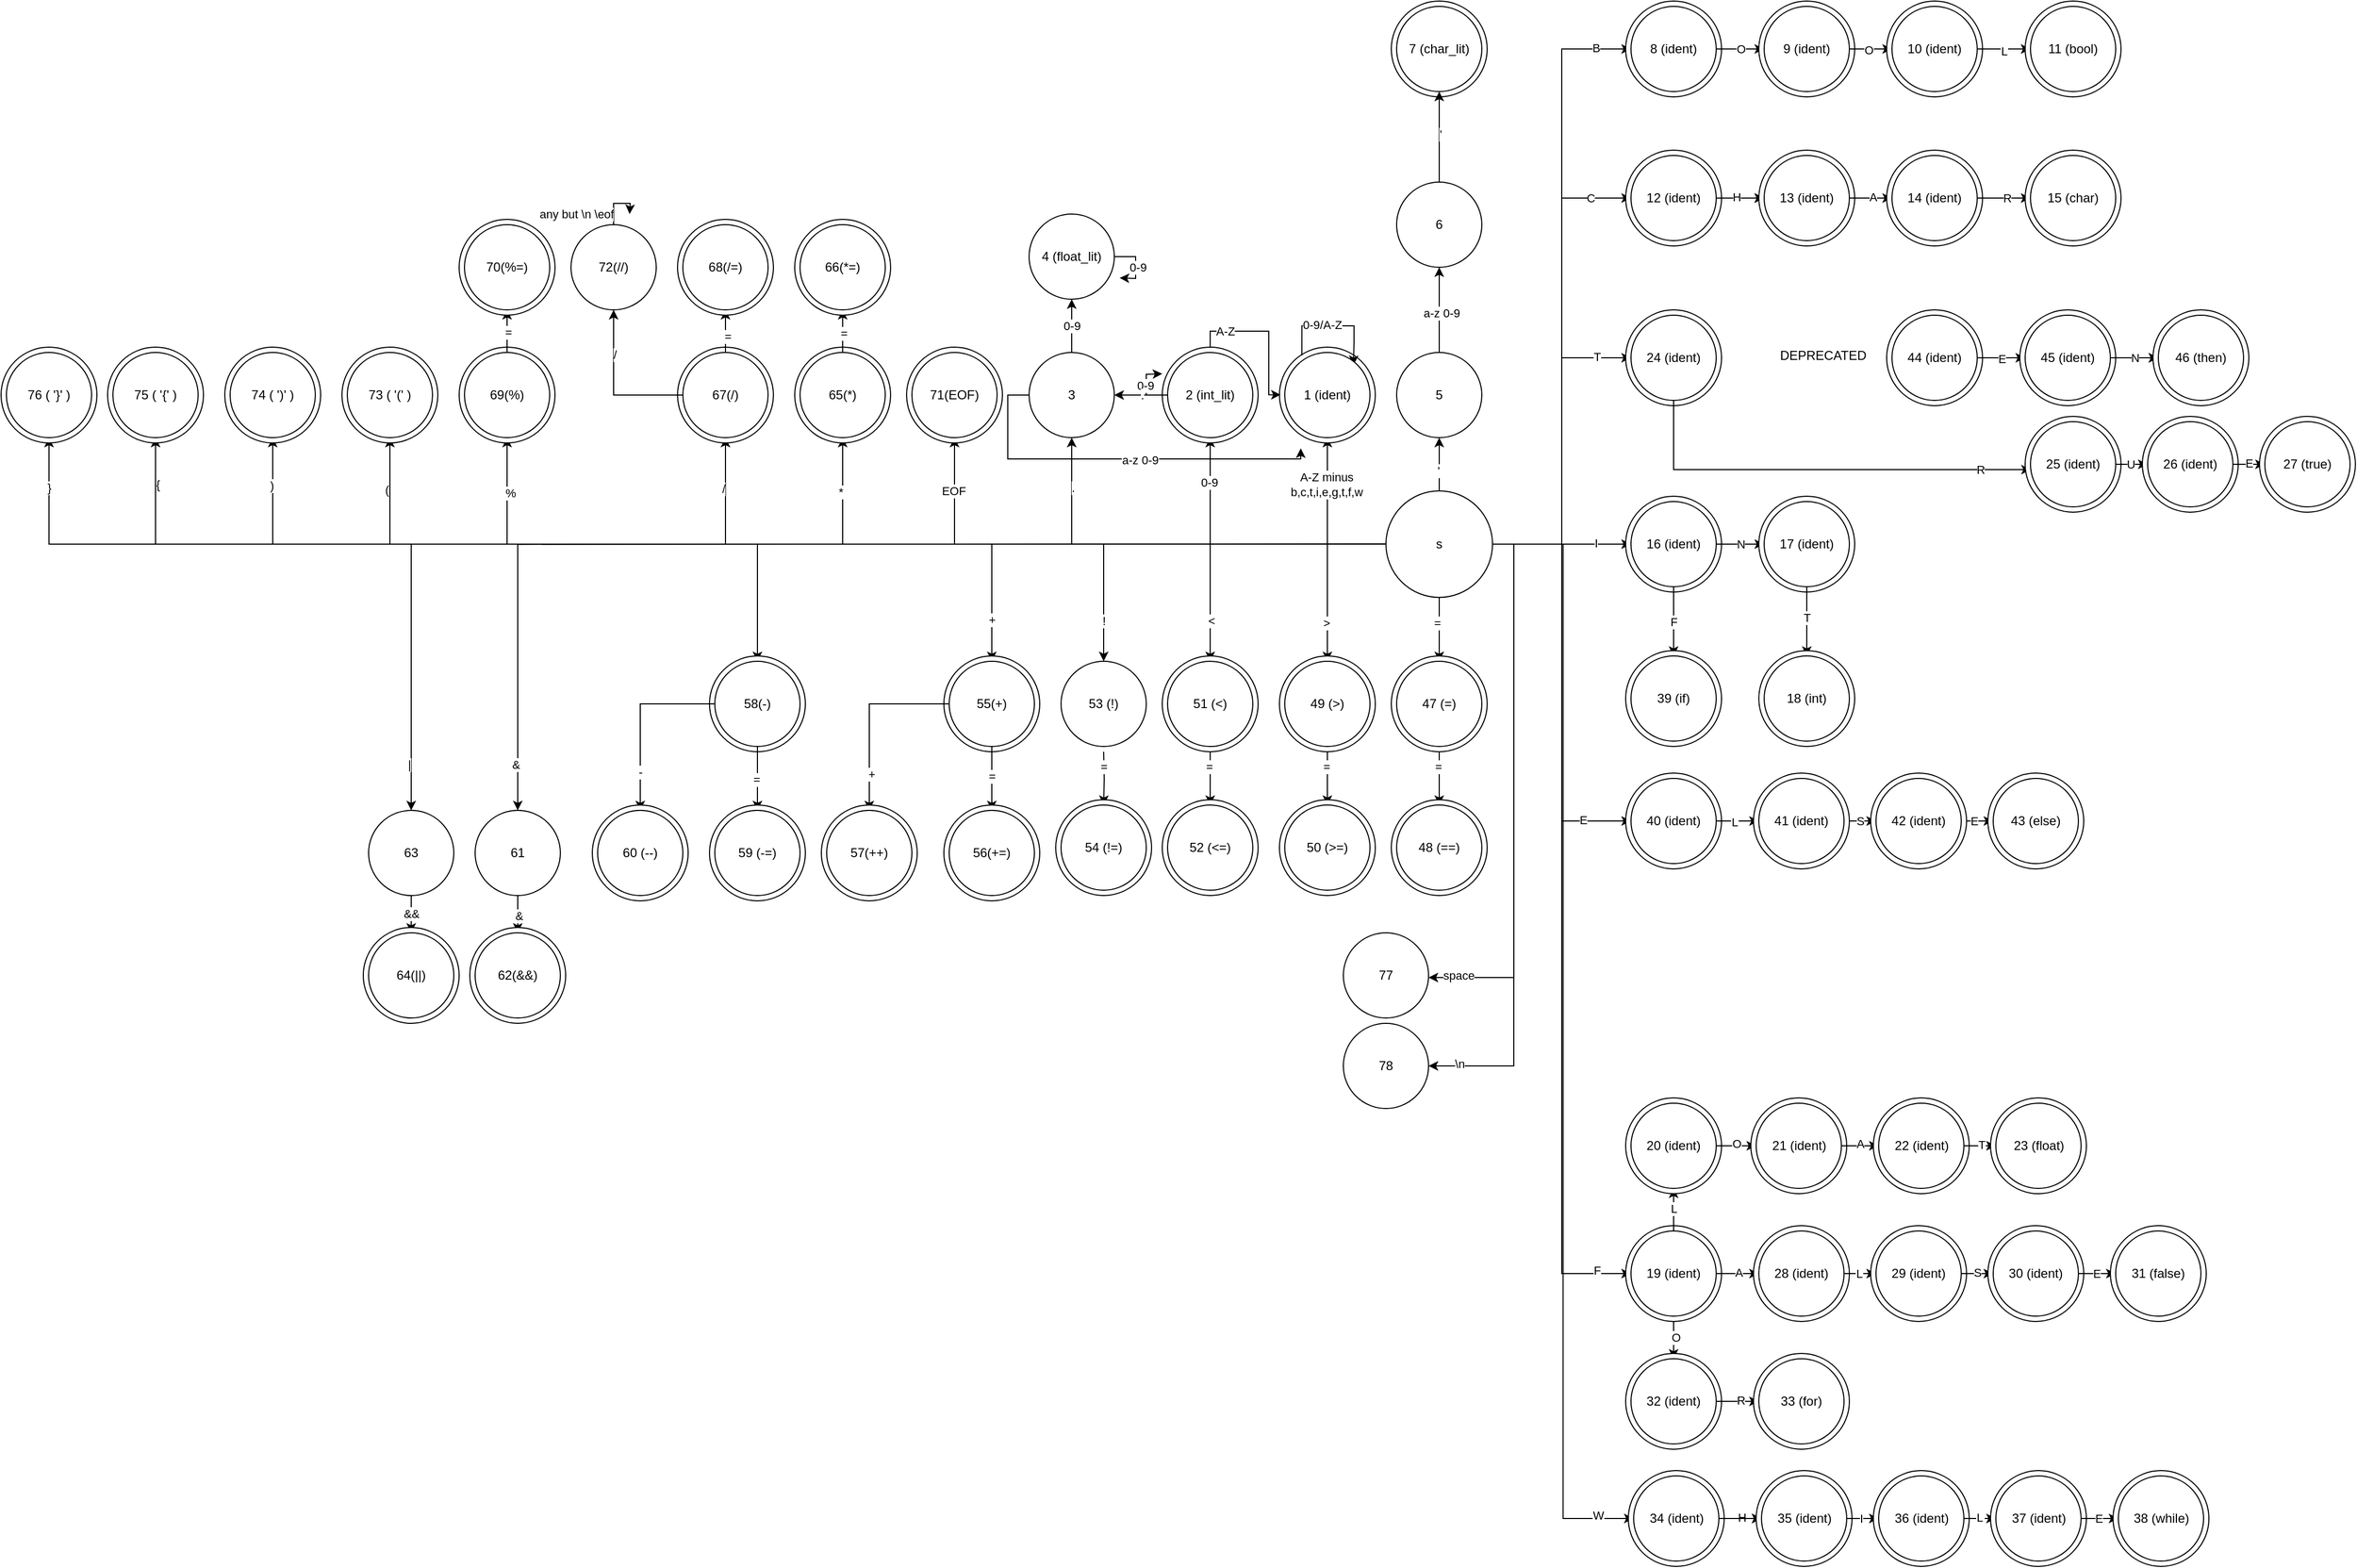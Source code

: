 <mxfile version="26.0.9">
  <diagram name="Page-1" id="vYBnDcoONyLzMY4z4fc2">
    <mxGraphModel dx="2129" dy="1356" grid="1" gridSize="10" guides="1" tooltips="1" connect="1" arrows="1" fold="1" page="1" pageScale="1" pageWidth="850" pageHeight="1100" math="0" shadow="0">
      <root>
        <mxCell id="0" />
        <mxCell id="1" parent="0" />
        <mxCell id="HyqZWob8lPplStOppP0j-3" style="edgeStyle=orthogonalEdgeStyle;rounded=0;orthogonalLoop=1;jettySize=auto;html=1;" parent="1" source="HyqZWob8lPplStOppP0j-1" target="HyqZWob8lPplStOppP0j-2" edge="1">
          <mxGeometry relative="1" as="geometry" />
        </mxCell>
        <mxCell id="HyqZWob8lPplStOppP0j-4" value="I" style="edgeLabel;html=1;align=center;verticalAlign=middle;resizable=0;points=[];" parent="HyqZWob8lPplStOppP0j-3" vertex="1" connectable="0">
          <mxGeometry x="0.482" y="1" relative="1" as="geometry">
            <mxPoint as="offset" />
          </mxGeometry>
        </mxCell>
        <mxCell id="HyqZWob8lPplStOppP0j-25" style="edgeStyle=orthogonalEdgeStyle;rounded=0;orthogonalLoop=1;jettySize=auto;html=1;entryX=0;entryY=0.5;entryDx=0;entryDy=0;" parent="1" source="HyqZWob8lPplStOppP0j-1" target="HyqZWob8lPplStOppP0j-23" edge="1">
          <mxGeometry relative="1" as="geometry" />
        </mxCell>
        <mxCell id="HyqZWob8lPplStOppP0j-63" value="E" style="edgeLabel;html=1;align=center;verticalAlign=middle;resizable=0;points=[];" parent="HyqZWob8lPplStOppP0j-25" vertex="1" connectable="0">
          <mxGeometry x="0.766" y="1" relative="1" as="geometry">
            <mxPoint as="offset" />
          </mxGeometry>
        </mxCell>
        <mxCell id="HyqZWob8lPplStOppP0j-46" style="edgeStyle=orthogonalEdgeStyle;rounded=0;orthogonalLoop=1;jettySize=auto;html=1;entryX=0;entryY=0.5;entryDx=0;entryDy=0;" parent="1" source="HyqZWob8lPplStOppP0j-1" target="HyqZWob8lPplStOppP0j-44" edge="1">
          <mxGeometry relative="1" as="geometry" />
        </mxCell>
        <mxCell id="HyqZWob8lPplStOppP0j-83" value="T" style="edgeLabel;html=1;align=center;verticalAlign=middle;resizable=0;points=[];" parent="HyqZWob8lPplStOppP0j-46" vertex="1" connectable="0">
          <mxGeometry x="0.791" y="1" relative="1" as="geometry">
            <mxPoint as="offset" />
          </mxGeometry>
        </mxCell>
        <mxCell id="HyqZWob8lPplStOppP0j-82" style="edgeStyle=orthogonalEdgeStyle;rounded=0;orthogonalLoop=1;jettySize=auto;html=1;entryX=0;entryY=0.5;entryDx=0;entryDy=0;" parent="1" source="HyqZWob8lPplStOppP0j-1" target="HyqZWob8lPplStOppP0j-80" edge="1">
          <mxGeometry relative="1" as="geometry" />
        </mxCell>
        <mxCell id="HyqZWob8lPplStOppP0j-84" value="C" style="edgeLabel;html=1;align=center;verticalAlign=middle;resizable=0;points=[];" parent="HyqZWob8lPplStOppP0j-82" vertex="1" connectable="0">
          <mxGeometry x="0.831" relative="1" as="geometry">
            <mxPoint as="offset" />
          </mxGeometry>
        </mxCell>
        <mxCell id="HyqZWob8lPplStOppP0j-105" style="edgeStyle=orthogonalEdgeStyle;rounded=0;orthogonalLoop=1;jettySize=auto;html=1;entryX=0;entryY=0.5;entryDx=0;entryDy=0;" parent="1" source="HyqZWob8lPplStOppP0j-1" target="HyqZWob8lPplStOppP0j-96" edge="1">
          <mxGeometry relative="1" as="geometry" />
        </mxCell>
        <mxCell id="HyqZWob8lPplStOppP0j-106" value="B" style="edgeLabel;html=1;align=center;verticalAlign=middle;resizable=0;points=[];" parent="HyqZWob8lPplStOppP0j-105" vertex="1" connectable="0">
          <mxGeometry x="0.887" y="1" relative="1" as="geometry">
            <mxPoint as="offset" />
          </mxGeometry>
        </mxCell>
        <mxCell id="HyqZWob8lPplStOppP0j-111" style="edgeStyle=orthogonalEdgeStyle;rounded=0;orthogonalLoop=1;jettySize=auto;html=1;" parent="1" source="HyqZWob8lPplStOppP0j-1" target="HyqZWob8lPplStOppP0j-110" edge="1">
          <mxGeometry relative="1" as="geometry" />
        </mxCell>
        <mxCell id="HyqZWob8lPplStOppP0j-115" value="=" style="edgeLabel;html=1;align=center;verticalAlign=middle;resizable=0;points=[];" parent="HyqZWob8lPplStOppP0j-111" vertex="1" connectable="0">
          <mxGeometry x="-0.207" y="-2" relative="1" as="geometry">
            <mxPoint as="offset" />
          </mxGeometry>
        </mxCell>
        <mxCell id="HyqZWob8lPplStOppP0j-135" style="edgeStyle=orthogonalEdgeStyle;rounded=0;orthogonalLoop=1;jettySize=auto;html=1;" parent="1" source="HyqZWob8lPplStOppP0j-1" target="HyqZWob8lPplStOppP0j-120" edge="1">
          <mxGeometry relative="1" as="geometry" />
        </mxCell>
        <mxCell id="HyqZWob8lPplStOppP0j-138" value="&amp;gt;" style="edgeLabel;html=1;align=center;verticalAlign=middle;resizable=0;points=[];" parent="HyqZWob8lPplStOppP0j-135" vertex="1" connectable="0">
          <mxGeometry x="0.563" y="-1" relative="1" as="geometry">
            <mxPoint as="offset" />
          </mxGeometry>
        </mxCell>
        <mxCell id="HyqZWob8lPplStOppP0j-136" style="edgeStyle=orthogonalEdgeStyle;rounded=0;orthogonalLoop=1;jettySize=auto;html=1;" parent="1" source="HyqZWob8lPplStOppP0j-1" target="HyqZWob8lPplStOppP0j-126" edge="1">
          <mxGeometry relative="1" as="geometry" />
        </mxCell>
        <mxCell id="HyqZWob8lPplStOppP0j-139" value="&amp;lt;" style="edgeLabel;html=1;align=center;verticalAlign=middle;resizable=0;points=[];" parent="HyqZWob8lPplStOppP0j-136" vertex="1" connectable="0">
          <mxGeometry x="0.72" y="1" relative="1" as="geometry">
            <mxPoint as="offset" />
          </mxGeometry>
        </mxCell>
        <mxCell id="HyqZWob8lPplStOppP0j-137" style="edgeStyle=orthogonalEdgeStyle;rounded=0;orthogonalLoop=1;jettySize=auto;html=1;" parent="1" source="HyqZWob8lPplStOppP0j-1" target="HyqZWob8lPplStOppP0j-132" edge="1">
          <mxGeometry relative="1" as="geometry" />
        </mxCell>
        <mxCell id="HyqZWob8lPplStOppP0j-140" value="!" style="edgeLabel;html=1;align=center;verticalAlign=middle;resizable=0;points=[];" parent="HyqZWob8lPplStOppP0j-137" vertex="1" connectable="0">
          <mxGeometry x="0.797" relative="1" as="geometry">
            <mxPoint as="offset" />
          </mxGeometry>
        </mxCell>
        <mxCell id="HyqZWob8lPplStOppP0j-154" style="edgeStyle=orthogonalEdgeStyle;rounded=0;orthogonalLoop=1;jettySize=auto;html=1;" parent="1" source="HyqZWob8lPplStOppP0j-1" target="HyqZWob8lPplStOppP0j-144" edge="1">
          <mxGeometry relative="1" as="geometry" />
        </mxCell>
        <mxCell id="HyqZWob8lPplStOppP0j-162" value="&#39;" style="edgeLabel;html=1;align=center;verticalAlign=middle;resizable=0;points=[];" parent="HyqZWob8lPplStOppP0j-154" vertex="1" connectable="0">
          <mxGeometry x="-0.234" y="1" relative="1" as="geometry">
            <mxPoint as="offset" />
          </mxGeometry>
        </mxCell>
        <mxCell id="HyqZWob8lPplStOppP0j-160" style="edgeStyle=orthogonalEdgeStyle;rounded=0;orthogonalLoop=1;jettySize=auto;html=1;" parent="1" source="HyqZWob8lPplStOppP0j-1" target="HyqZWob8lPplStOppP0j-158" edge="1">
          <mxGeometry relative="1" as="geometry" />
        </mxCell>
        <mxCell id="HyqZWob8lPplStOppP0j-161" value="A-Z minus&lt;div&gt;b,c,t,i,e,g,t,f,w&lt;/div&gt;" style="edgeLabel;html=1;align=center;verticalAlign=middle;resizable=0;points=[];" parent="HyqZWob8lPplStOppP0j-160" vertex="1" connectable="0">
          <mxGeometry x="0.431" y="1" relative="1" as="geometry">
            <mxPoint as="offset" />
          </mxGeometry>
        </mxCell>
        <mxCell id="HyqZWob8lPplStOppP0j-166" style="edgeStyle=orthogonalEdgeStyle;rounded=0;orthogonalLoop=1;jettySize=auto;html=1;" parent="1" source="HyqZWob8lPplStOppP0j-1" target="HyqZWob8lPplStOppP0j-165" edge="1">
          <mxGeometry relative="1" as="geometry" />
        </mxCell>
        <mxCell id="HyqZWob8lPplStOppP0j-167" value="0-9" style="edgeLabel;html=1;align=center;verticalAlign=middle;resizable=0;points=[];" parent="HyqZWob8lPplStOppP0j-166" vertex="1" connectable="0">
          <mxGeometry x="0.683" y="1" relative="1" as="geometry">
            <mxPoint as="offset" />
          </mxGeometry>
        </mxCell>
        <mxCell id="HyqZWob8lPplStOppP0j-210" style="edgeStyle=orthogonalEdgeStyle;rounded=0;orthogonalLoop=1;jettySize=auto;html=1;entryX=0;entryY=0.5;entryDx=0;entryDy=0;" parent="1" source="HyqZWob8lPplStOppP0j-1" target="HyqZWob8lPplStOppP0j-197" edge="1">
          <mxGeometry relative="1" as="geometry" />
        </mxCell>
        <mxCell id="HyqZWob8lPplStOppP0j-262" style="edgeStyle=orthogonalEdgeStyle;rounded=0;orthogonalLoop=1;jettySize=auto;html=1;entryX=0;entryY=0.5;entryDx=0;entryDy=0;" parent="1" source="HyqZWob8lPplStOppP0j-1" target="HyqZWob8lPplStOppP0j-240" edge="1">
          <mxGeometry relative="1" as="geometry" />
        </mxCell>
        <mxCell id="HyqZWob8lPplStOppP0j-263" value="W" style="edgeLabel;html=1;align=center;verticalAlign=middle;resizable=0;points=[];" parent="HyqZWob8lPplStOppP0j-262" vertex="1" connectable="0">
          <mxGeometry x="0.935" y="3" relative="1" as="geometry">
            <mxPoint as="offset" />
          </mxGeometry>
        </mxCell>
        <mxCell id="_7_zv190YxA2W4ebhbTT-26" style="edgeStyle=orthogonalEdgeStyle;rounded=0;orthogonalLoop=1;jettySize=auto;html=1;" parent="1" source="HyqZWob8lPplStOppP0j-1" target="_7_zv190YxA2W4ebhbTT-3" edge="1">
          <mxGeometry relative="1" as="geometry" />
        </mxCell>
        <mxCell id="_7_zv190YxA2W4ebhbTT-27" value="+" style="edgeLabel;html=1;align=center;verticalAlign=middle;resizable=0;points=[];" parent="_7_zv190YxA2W4ebhbTT-26" vertex="1" connectable="0">
          <mxGeometry x="0.838" relative="1" as="geometry">
            <mxPoint as="offset" />
          </mxGeometry>
        </mxCell>
        <mxCell id="_7_zv190YxA2W4ebhbTT-35" style="edgeStyle=orthogonalEdgeStyle;rounded=0;orthogonalLoop=1;jettySize=auto;html=1;" parent="1" source="HyqZWob8lPplStOppP0j-1" target="_7_zv190YxA2W4ebhbTT-9" edge="1">
          <mxGeometry relative="1" as="geometry" />
        </mxCell>
        <mxCell id="_7_zv190YxA2W4ebhbTT-44" style="edgeStyle=orthogonalEdgeStyle;rounded=0;orthogonalLoop=1;jettySize=auto;html=1;" parent="1" source="HyqZWob8lPplStOppP0j-1" target="_7_zv190YxA2W4ebhbTT-13" edge="1">
          <mxGeometry relative="1" as="geometry" />
        </mxCell>
        <mxCell id="_7_zv190YxA2W4ebhbTT-45" value="*" style="edgeLabel;html=1;align=center;verticalAlign=middle;resizable=0;points=[];" parent="_7_zv190YxA2W4ebhbTT-44" vertex="1" connectable="0">
          <mxGeometry x="0.832" y="2" relative="1" as="geometry">
            <mxPoint as="offset" />
          </mxGeometry>
        </mxCell>
        <mxCell id="_7_zv190YxA2W4ebhbTT-50" style="edgeStyle=orthogonalEdgeStyle;rounded=0;orthogonalLoop=1;jettySize=auto;html=1;" parent="1" source="HyqZWob8lPplStOppP0j-1" target="_7_zv190YxA2W4ebhbTT-15" edge="1">
          <mxGeometry relative="1" as="geometry" />
        </mxCell>
        <mxCell id="Ytjxt_5m01elBJSQsIhc-20" value="/" style="edgeLabel;html=1;align=center;verticalAlign=middle;resizable=0;points=[];" parent="_7_zv190YxA2W4ebhbTT-50" vertex="1" connectable="0">
          <mxGeometry x="0.867" y="2" relative="1" as="geometry">
            <mxPoint as="offset" />
          </mxGeometry>
        </mxCell>
        <mxCell id="_7_zv190YxA2W4ebhbTT-56" style="edgeStyle=orthogonalEdgeStyle;rounded=0;orthogonalLoop=1;jettySize=auto;html=1;" parent="1" source="HyqZWob8lPplStOppP0j-1" target="_7_zv190YxA2W4ebhbTT-17" edge="1">
          <mxGeometry relative="1" as="geometry" />
        </mxCell>
        <mxCell id="Ytjxt_5m01elBJSQsIhc-19" value="%" style="edgeLabel;html=1;align=center;verticalAlign=middle;resizable=0;points=[];" parent="_7_zv190YxA2W4ebhbTT-56" vertex="1" connectable="0">
          <mxGeometry x="0.889" y="-3" relative="1" as="geometry">
            <mxPoint as="offset" />
          </mxGeometry>
        </mxCell>
        <mxCell id="5KtHtZ4zksXReQYeKqMv-19" style="edgeStyle=orthogonalEdgeStyle;rounded=0;orthogonalLoop=1;jettySize=auto;html=1;" parent="1" target="5KtHtZ4zksXReQYeKqMv-8" edge="1">
          <mxGeometry relative="1" as="geometry">
            <mxPoint x="-595" y="379.74" as="targetPoint" />
            <mxPoint x="225" y="379.74" as="sourcePoint" />
          </mxGeometry>
        </mxCell>
        <mxCell id="5KtHtZ4zksXReQYeKqMv-21" value="&amp;amp;" style="edgeLabel;html=1;align=center;verticalAlign=middle;resizable=0;points=[];" parent="5KtHtZ4zksXReQYeKqMv-19" vertex="1" connectable="0">
          <mxGeometry x="0.92" y="-2" relative="1" as="geometry">
            <mxPoint as="offset" />
          </mxGeometry>
        </mxCell>
        <mxCell id="5KtHtZ4zksXReQYeKqMv-22" style="edgeStyle=orthogonalEdgeStyle;rounded=0;orthogonalLoop=1;jettySize=auto;html=1;" parent="1" source="HyqZWob8lPplStOppP0j-1" target="5KtHtZ4zksXReQYeKqMv-12" edge="1">
          <mxGeometry relative="1" as="geometry">
            <mxPoint x="-690" y="380" as="targetPoint" />
          </mxGeometry>
        </mxCell>
        <mxCell id="5KtHtZ4zksXReQYeKqMv-23" value="|" style="edgeLabel;html=1;align=center;verticalAlign=middle;resizable=0;points=[];" parent="5KtHtZ4zksXReQYeKqMv-22" vertex="1" connectable="0">
          <mxGeometry x="0.925" y="-2" relative="1" as="geometry">
            <mxPoint as="offset" />
          </mxGeometry>
        </mxCell>
        <mxCell id="TmHt8W-4hE9iIKC_-PCL-7" style="edgeStyle=orthogonalEdgeStyle;rounded=0;orthogonalLoop=1;jettySize=auto;html=1;" parent="1" source="HyqZWob8lPplStOppP0j-1" target="TmHt8W-4hE9iIKC_-PCL-4" edge="1">
          <mxGeometry relative="1" as="geometry" />
        </mxCell>
        <mxCell id="TmHt8W-4hE9iIKC_-PCL-8" value="." style="edgeLabel;html=1;align=center;verticalAlign=middle;resizable=0;points=[];" parent="TmHt8W-4hE9iIKC_-PCL-7" vertex="1" connectable="0">
          <mxGeometry x="0.762" y="-1" relative="1" as="geometry">
            <mxPoint as="offset" />
          </mxGeometry>
        </mxCell>
        <mxCell id="5Vmqsw8xiTpY99smRXns-3" style="edgeStyle=orthogonalEdgeStyle;rounded=0;orthogonalLoop=1;jettySize=auto;html=1;" parent="1" source="HyqZWob8lPplStOppP0j-1" target="5Vmqsw8xiTpY99smRXns-2" edge="1">
          <mxGeometry relative="1" as="geometry" />
        </mxCell>
        <mxCell id="5Vmqsw8xiTpY99smRXns-4" value="EOF" style="edgeLabel;html=1;align=center;verticalAlign=middle;resizable=0;points=[];" parent="5Vmqsw8xiTpY99smRXns-3" vertex="1" connectable="0">
          <mxGeometry x="0.803" y="1" relative="1" as="geometry">
            <mxPoint as="offset" />
          </mxGeometry>
        </mxCell>
        <mxCell id="Ytjxt_5m01elBJSQsIhc-10" style="edgeStyle=orthogonalEdgeStyle;rounded=0;orthogonalLoop=1;jettySize=auto;html=1;" parent="1" source="HyqZWob8lPplStOppP0j-1" target="Ytjxt_5m01elBJSQsIhc-3" edge="1">
          <mxGeometry relative="1" as="geometry" />
        </mxCell>
        <mxCell id="Ytjxt_5m01elBJSQsIhc-15" value="(" style="edgeLabel;html=1;align=center;verticalAlign=middle;resizable=0;points=[];" parent="Ytjxt_5m01elBJSQsIhc-10" vertex="1" connectable="0">
          <mxGeometry x="0.906" y="3" relative="1" as="geometry">
            <mxPoint as="offset" />
          </mxGeometry>
        </mxCell>
        <mxCell id="Ytjxt_5m01elBJSQsIhc-11" style="edgeStyle=orthogonalEdgeStyle;rounded=0;orthogonalLoop=1;jettySize=auto;html=1;" parent="1" source="HyqZWob8lPplStOppP0j-1" target="Ytjxt_5m01elBJSQsIhc-5" edge="1">
          <mxGeometry relative="1" as="geometry" />
        </mxCell>
        <mxCell id="Ytjxt_5m01elBJSQsIhc-16" value=")" style="edgeLabel;html=1;align=center;verticalAlign=middle;resizable=0;points=[];" parent="Ytjxt_5m01elBJSQsIhc-11" vertex="1" connectable="0">
          <mxGeometry x="0.922" y="1" relative="1" as="geometry">
            <mxPoint as="offset" />
          </mxGeometry>
        </mxCell>
        <mxCell id="Ytjxt_5m01elBJSQsIhc-12" style="edgeStyle=orthogonalEdgeStyle;rounded=0;orthogonalLoop=1;jettySize=auto;html=1;" parent="1" source="HyqZWob8lPplStOppP0j-1" target="Ytjxt_5m01elBJSQsIhc-7" edge="1">
          <mxGeometry relative="1" as="geometry" />
        </mxCell>
        <mxCell id="Ytjxt_5m01elBJSQsIhc-17" value="{" style="edgeLabel;html=1;align=center;verticalAlign=middle;resizable=0;points=[];" parent="Ytjxt_5m01elBJSQsIhc-12" vertex="1" connectable="0">
          <mxGeometry x="0.931" y="-2" relative="1" as="geometry">
            <mxPoint as="offset" />
          </mxGeometry>
        </mxCell>
        <mxCell id="Ytjxt_5m01elBJSQsIhc-14" style="edgeStyle=orthogonalEdgeStyle;rounded=0;orthogonalLoop=1;jettySize=auto;html=1;" parent="1" source="HyqZWob8lPplStOppP0j-1" target="Ytjxt_5m01elBJSQsIhc-9" edge="1">
          <mxGeometry relative="1" as="geometry" />
        </mxCell>
        <mxCell id="Ytjxt_5m01elBJSQsIhc-18" value="}" style="edgeLabel;html=1;align=center;verticalAlign=middle;resizable=0;points=[];" parent="Ytjxt_5m01elBJSQsIhc-14" vertex="1" connectable="0">
          <mxGeometry x="0.931" relative="1" as="geometry">
            <mxPoint as="offset" />
          </mxGeometry>
        </mxCell>
        <mxCell id="EgdRyRMjiD9TqzY_cFQu-9" style="edgeStyle=orthogonalEdgeStyle;rounded=0;orthogonalLoop=1;jettySize=auto;html=1;" edge="1" parent="1" source="HyqZWob8lPplStOppP0j-1" target="EgdRyRMjiD9TqzY_cFQu-8">
          <mxGeometry relative="1" as="geometry">
            <mxPoint x="340" y="870" as="targetPoint" />
            <Array as="points">
              <mxPoint x="340" y="380" />
              <mxPoint x="340" y="870" />
            </Array>
          </mxGeometry>
        </mxCell>
        <mxCell id="EgdRyRMjiD9TqzY_cFQu-10" value="\n" style="edgeLabel;html=1;align=center;verticalAlign=middle;resizable=0;points=[];" vertex="1" connectable="0" parent="EgdRyRMjiD9TqzY_cFQu-9">
          <mxGeometry x="0.902" y="-2" relative="1" as="geometry">
            <mxPoint as="offset" />
          </mxGeometry>
        </mxCell>
        <mxCell id="HyqZWob8lPplStOppP0j-1" value="s" style="ellipse;whiteSpace=wrap;html=1;aspect=fixed;" parent="1" vertex="1">
          <mxGeometry x="220" y="330" width="100" height="100" as="geometry" />
        </mxCell>
        <mxCell id="HyqZWob8lPplStOppP0j-5" value="" style="ellipse;whiteSpace=wrap;html=1;aspect=fixed;" parent="1" vertex="1">
          <mxGeometry x="445" y="335" width="90" height="90" as="geometry" />
        </mxCell>
        <mxCell id="HyqZWob8lPplStOppP0j-8" value="F" style="edgeStyle=orthogonalEdgeStyle;rounded=0;orthogonalLoop=1;jettySize=auto;html=1;entryX=0.5;entryY=0;entryDx=0;entryDy=0;" parent="1" source="HyqZWob8lPplStOppP0j-2" target="HyqZWob8lPplStOppP0j-6" edge="1">
          <mxGeometry relative="1" as="geometry" />
        </mxCell>
        <mxCell id="HyqZWob8lPplStOppP0j-12" value="N" style="edgeStyle=orthogonalEdgeStyle;rounded=0;orthogonalLoop=1;jettySize=auto;html=1;" parent="1" source="HyqZWob8lPplStOppP0j-2" target="HyqZWob8lPplStOppP0j-10" edge="1">
          <mxGeometry relative="1" as="geometry" />
        </mxCell>
        <mxCell id="HyqZWob8lPplStOppP0j-2" value="&lt;div&gt;16&lt;span style=&quot;background-color: transparent; color: light-dark(rgb(0, 0, 0), rgb(255, 255, 255));&quot;&gt;&amp;nbsp;&lt;/span&gt;&lt;span style=&quot;background-color: transparent; color: light-dark(rgb(0, 0, 0), rgb(255, 255, 255));&quot;&gt;(ident)&lt;/span&gt;&lt;/div&gt;" style="ellipse;whiteSpace=wrap;html=1;aspect=fixed;" parent="1" vertex="1">
          <mxGeometry x="450" y="340" width="80" height="80" as="geometry" />
        </mxCell>
        <mxCell id="HyqZWob8lPplStOppP0j-9" value="" style="ellipse;whiteSpace=wrap;html=1;aspect=fixed;" parent="1" vertex="1">
          <mxGeometry x="445" y="480" width="90" height="90" as="geometry" />
        </mxCell>
        <mxCell id="HyqZWob8lPplStOppP0j-6" value="39 (if)" style="ellipse;whiteSpace=wrap;html=1;aspect=fixed;" parent="1" vertex="1">
          <mxGeometry x="450" y="485" width="80" height="80" as="geometry" />
        </mxCell>
        <mxCell id="HyqZWob8lPplStOppP0j-11" value="" style="ellipse;whiteSpace=wrap;html=1;aspect=fixed;" parent="1" vertex="1">
          <mxGeometry x="570" y="335" width="90" height="90" as="geometry" />
        </mxCell>
        <mxCell id="HyqZWob8lPplStOppP0j-15" style="edgeStyle=orthogonalEdgeStyle;rounded=0;orthogonalLoop=1;jettySize=auto;html=1;entryX=0.5;entryY=0;entryDx=0;entryDy=0;" parent="1" source="HyqZWob8lPplStOppP0j-10" target="HyqZWob8lPplStOppP0j-13" edge="1">
          <mxGeometry relative="1" as="geometry" />
        </mxCell>
        <mxCell id="HyqZWob8lPplStOppP0j-20" value="T" style="edgeLabel;html=1;align=center;verticalAlign=middle;resizable=0;points=[];" parent="HyqZWob8lPplStOppP0j-15" vertex="1" connectable="0">
          <mxGeometry x="-0.117" relative="1" as="geometry">
            <mxPoint as="offset" />
          </mxGeometry>
        </mxCell>
        <mxCell id="HyqZWob8lPplStOppP0j-10" value="17&amp;nbsp;(ident)" style="ellipse;whiteSpace=wrap;html=1;aspect=fixed;" parent="1" vertex="1">
          <mxGeometry x="575" y="340" width="80" height="80" as="geometry" />
        </mxCell>
        <mxCell id="HyqZWob8lPplStOppP0j-14" value="" style="ellipse;whiteSpace=wrap;html=1;aspect=fixed;" parent="1" vertex="1">
          <mxGeometry x="570" y="480" width="90" height="90" as="geometry" />
        </mxCell>
        <mxCell id="HyqZWob8lPplStOppP0j-13" value="18 (int)" style="ellipse;whiteSpace=wrap;html=1;aspect=fixed;" parent="1" vertex="1">
          <mxGeometry x="575" y="485" width="80" height="80" as="geometry" />
        </mxCell>
        <mxCell id="HyqZWob8lPplStOppP0j-30" value="" style="ellipse;whiteSpace=wrap;html=1;aspect=fixed;" parent="1" vertex="1">
          <mxGeometry x="445" y="595" width="90" height="90" as="geometry" />
        </mxCell>
        <mxCell id="HyqZWob8lPplStOppP0j-32" style="edgeStyle=orthogonalEdgeStyle;rounded=0;orthogonalLoop=1;jettySize=auto;html=1;" parent="1" source="HyqZWob8lPplStOppP0j-23" target="HyqZWob8lPplStOppP0j-31" edge="1">
          <mxGeometry relative="1" as="geometry" />
        </mxCell>
        <mxCell id="HyqZWob8lPplStOppP0j-33" value="L" style="edgeLabel;html=1;align=center;verticalAlign=middle;resizable=0;points=[];" parent="HyqZWob8lPplStOppP0j-32" vertex="1" connectable="0">
          <mxGeometry x="-0.171" y="-1" relative="1" as="geometry">
            <mxPoint as="offset" />
          </mxGeometry>
        </mxCell>
        <mxCell id="HyqZWob8lPplStOppP0j-23" value="40&amp;nbsp;(ident)" style="ellipse;whiteSpace=wrap;html=1;aspect=fixed;" parent="1" vertex="1">
          <mxGeometry x="450" y="600" width="80" height="80" as="geometry" />
        </mxCell>
        <mxCell id="HyqZWob8lPplStOppP0j-36" value="S" style="edgeStyle=orthogonalEdgeStyle;rounded=0;orthogonalLoop=1;jettySize=auto;html=1;entryX=0;entryY=0.5;entryDx=0;entryDy=0;" parent="1" source="HyqZWob8lPplStOppP0j-31" target="HyqZWob8lPplStOppP0j-34" edge="1">
          <mxGeometry relative="1" as="geometry" />
        </mxCell>
        <mxCell id="HyqZWob8lPplStOppP0j-37" style="edgeStyle=orthogonalEdgeStyle;rounded=0;orthogonalLoop=1;jettySize=auto;html=1;" parent="1" source="HyqZWob8lPplStOppP0j-34" target="HyqZWob8lPplStOppP0j-35" edge="1">
          <mxGeometry relative="1" as="geometry" />
        </mxCell>
        <mxCell id="HyqZWob8lPplStOppP0j-38" value="E" style="edgeLabel;html=1;align=center;verticalAlign=middle;resizable=0;points=[];" parent="HyqZWob8lPplStOppP0j-37" vertex="1" connectable="0">
          <mxGeometry x="-0.531" relative="1" as="geometry">
            <mxPoint as="offset" />
          </mxGeometry>
        </mxCell>
        <mxCell id="HyqZWob8lPplStOppP0j-40" value="" style="ellipse;whiteSpace=wrap;html=1;aspect=fixed;" parent="1" vertex="1">
          <mxGeometry x="565" y="595" width="90" height="90" as="geometry" />
        </mxCell>
        <mxCell id="HyqZWob8lPplStOppP0j-31" value="41&amp;nbsp;(ident)" style="ellipse;whiteSpace=wrap;html=1;aspect=fixed;" parent="1" vertex="1">
          <mxGeometry x="570" y="600" width="80" height="80" as="geometry" />
        </mxCell>
        <mxCell id="HyqZWob8lPplStOppP0j-41" value="" style="ellipse;whiteSpace=wrap;html=1;aspect=fixed;" parent="1" vertex="1">
          <mxGeometry x="675" y="595" width="90" height="90" as="geometry" />
        </mxCell>
        <mxCell id="HyqZWob8lPplStOppP0j-42" value="" style="ellipse;whiteSpace=wrap;html=1;aspect=fixed;" parent="1" vertex="1">
          <mxGeometry x="785" y="595" width="90" height="90" as="geometry" />
        </mxCell>
        <mxCell id="HyqZWob8lPplStOppP0j-34" value="42&amp;nbsp;(ident)" style="ellipse;whiteSpace=wrap;html=1;aspect=fixed;" parent="1" vertex="1">
          <mxGeometry x="680" y="600" width="80" height="80" as="geometry" />
        </mxCell>
        <mxCell id="HyqZWob8lPplStOppP0j-35" value="43 (else)" style="ellipse;whiteSpace=wrap;html=1;aspect=fixed;" parent="1" vertex="1">
          <mxGeometry x="790" y="600" width="80" height="80" as="geometry" />
        </mxCell>
        <mxCell id="HyqZWob8lPplStOppP0j-43" value="" style="ellipse;whiteSpace=wrap;html=1;aspect=fixed;" parent="1" vertex="1">
          <mxGeometry x="445" y="160" width="90" height="90" as="geometry" />
        </mxCell>
        <mxCell id="5KtHtZ4zksXReQYeKqMv-24" style="edgeStyle=orthogonalEdgeStyle;rounded=0;orthogonalLoop=1;jettySize=auto;html=1;" parent="1" source="HyqZWob8lPplStOppP0j-44" target="HyqZWob8lPplStOppP0j-185" edge="1">
          <mxGeometry relative="1" as="geometry">
            <mxPoint x="705.314" y="310" as="targetPoint" />
            <Array as="points">
              <mxPoint x="490" y="310" />
            </Array>
          </mxGeometry>
        </mxCell>
        <mxCell id="5KtHtZ4zksXReQYeKqMv-25" value="R" style="edgeLabel;html=1;align=center;verticalAlign=middle;resizable=0;points=[];" parent="5KtHtZ4zksXReQYeKqMv-24" vertex="1" connectable="0">
          <mxGeometry x="0.762" relative="1" as="geometry">
            <mxPoint as="offset" />
          </mxGeometry>
        </mxCell>
        <mxCell id="HyqZWob8lPplStOppP0j-44" value="24&amp;nbsp;(ident)" style="ellipse;whiteSpace=wrap;html=1;aspect=fixed;" parent="1" vertex="1">
          <mxGeometry x="450" y="165" width="80" height="80" as="geometry" />
        </mxCell>
        <mxCell id="HyqZWob8lPplStOppP0j-48" value="" style="ellipse;whiteSpace=wrap;html=1;aspect=fixed;" parent="1" vertex="1">
          <mxGeometry x="690" y="160" width="90" height="90" as="geometry" />
        </mxCell>
        <mxCell id="HyqZWob8lPplStOppP0j-55" style="edgeStyle=orthogonalEdgeStyle;rounded=0;orthogonalLoop=1;jettySize=auto;html=1;" parent="1" source="HyqZWob8lPplStOppP0j-49" target="HyqZWob8lPplStOppP0j-51" edge="1">
          <mxGeometry relative="1" as="geometry" />
        </mxCell>
        <mxCell id="HyqZWob8lPplStOppP0j-57" value="E" style="edgeLabel;html=1;align=center;verticalAlign=middle;resizable=0;points=[];" parent="HyqZWob8lPplStOppP0j-55" vertex="1" connectable="0">
          <mxGeometry x="-0.003" y="-1" relative="1" as="geometry">
            <mxPoint as="offset" />
          </mxGeometry>
        </mxCell>
        <mxCell id="HyqZWob8lPplStOppP0j-49" value="44&amp;nbsp;(ident)" style="ellipse;whiteSpace=wrap;html=1;aspect=fixed;" parent="1" vertex="1">
          <mxGeometry x="695" y="165" width="80" height="80" as="geometry" />
        </mxCell>
        <mxCell id="HyqZWob8lPplStOppP0j-50" value="" style="ellipse;whiteSpace=wrap;html=1;aspect=fixed;" parent="1" vertex="1">
          <mxGeometry x="815" y="160" width="90" height="90" as="geometry" />
        </mxCell>
        <mxCell id="HyqZWob8lPplStOppP0j-56" style="edgeStyle=orthogonalEdgeStyle;rounded=0;orthogonalLoop=1;jettySize=auto;html=1;" parent="1" source="HyqZWob8lPplStOppP0j-51" target="HyqZWob8lPplStOppP0j-53" edge="1">
          <mxGeometry relative="1" as="geometry" />
        </mxCell>
        <mxCell id="HyqZWob8lPplStOppP0j-58" value="N" style="edgeStyle=orthogonalEdgeStyle;rounded=0;orthogonalLoop=1;jettySize=auto;html=1;" parent="1" source="HyqZWob8lPplStOppP0j-51" target="HyqZWob8lPplStOppP0j-53" edge="1">
          <mxGeometry relative="1" as="geometry" />
        </mxCell>
        <mxCell id="HyqZWob8lPplStOppP0j-51" value="45&amp;nbsp;(ident)" style="ellipse;whiteSpace=wrap;html=1;aspect=fixed;" parent="1" vertex="1">
          <mxGeometry x="820" y="165" width="80" height="80" as="geometry" />
        </mxCell>
        <mxCell id="HyqZWob8lPplStOppP0j-52" value="" style="ellipse;whiteSpace=wrap;html=1;aspect=fixed;" parent="1" vertex="1">
          <mxGeometry x="940" y="160" width="90" height="90" as="geometry" />
        </mxCell>
        <mxCell id="HyqZWob8lPplStOppP0j-53" value="46 (then)" style="ellipse;whiteSpace=wrap;html=1;aspect=fixed;" parent="1" vertex="1">
          <mxGeometry x="945" y="165" width="80" height="80" as="geometry" />
        </mxCell>
        <mxCell id="TmHt8W-4hE9iIKC_-PCL-40" value="" style="edgeStyle=orthogonalEdgeStyle;rounded=0;orthogonalLoop=1;jettySize=auto;html=1;" parent="1" source="HyqZWob8lPplStOppP0j-79" target="HyqZWob8lPplStOppP0j-86" edge="1">
          <mxGeometry relative="1" as="geometry" />
        </mxCell>
        <mxCell id="HyqZWob8lPplStOppP0j-79" value="" style="ellipse;whiteSpace=wrap;html=1;aspect=fixed;" parent="1" vertex="1">
          <mxGeometry x="445" y="10" width="90" height="90" as="geometry" />
        </mxCell>
        <mxCell id="HyqZWob8lPplStOppP0j-91" style="edgeStyle=orthogonalEdgeStyle;rounded=0;orthogonalLoop=1;jettySize=auto;html=1;" parent="1" source="HyqZWob8lPplStOppP0j-80" target="HyqZWob8lPplStOppP0j-86" edge="1">
          <mxGeometry relative="1" as="geometry" />
        </mxCell>
        <mxCell id="TmHt8W-4hE9iIKC_-PCL-41" value="H" style="edgeLabel;html=1;align=center;verticalAlign=middle;resizable=0;points=[];" parent="HyqZWob8lPplStOppP0j-91" vertex="1" connectable="0">
          <mxGeometry x="-0.169" y="1" relative="1" as="geometry">
            <mxPoint as="offset" />
          </mxGeometry>
        </mxCell>
        <mxCell id="HyqZWob8lPplStOppP0j-80" value="12&amp;nbsp;(ident)" style="ellipse;whiteSpace=wrap;html=1;aspect=fixed;" parent="1" vertex="1">
          <mxGeometry x="450" y="15" width="80" height="80" as="geometry" />
        </mxCell>
        <mxCell id="HyqZWob8lPplStOppP0j-85" value="" style="ellipse;whiteSpace=wrap;html=1;aspect=fixed;" parent="1" vertex="1">
          <mxGeometry x="570" y="10" width="90" height="90" as="geometry" />
        </mxCell>
        <mxCell id="HyqZWob8lPplStOppP0j-92" style="edgeStyle=orthogonalEdgeStyle;rounded=0;orthogonalLoop=1;jettySize=auto;html=1;" parent="1" source="HyqZWob8lPplStOppP0j-86" target="HyqZWob8lPplStOppP0j-88" edge="1">
          <mxGeometry relative="1" as="geometry" />
        </mxCell>
        <mxCell id="TmHt8W-4hE9iIKC_-PCL-42" value="A" style="edgeLabel;html=1;align=center;verticalAlign=middle;resizable=0;points=[];" parent="HyqZWob8lPplStOppP0j-92" vertex="1" connectable="0">
          <mxGeometry x="0.103" y="1" relative="1" as="geometry">
            <mxPoint as="offset" />
          </mxGeometry>
        </mxCell>
        <mxCell id="HyqZWob8lPplStOppP0j-86" value="13&amp;nbsp;(ident)" style="ellipse;whiteSpace=wrap;html=1;aspect=fixed;" parent="1" vertex="1">
          <mxGeometry x="575" y="15" width="80" height="80" as="geometry" />
        </mxCell>
        <mxCell id="HyqZWob8lPplStOppP0j-87" value="" style="ellipse;whiteSpace=wrap;html=1;aspect=fixed;" parent="1" vertex="1">
          <mxGeometry x="690" y="10" width="90" height="90" as="geometry" />
        </mxCell>
        <mxCell id="HyqZWob8lPplStOppP0j-93" style="edgeStyle=orthogonalEdgeStyle;rounded=0;orthogonalLoop=1;jettySize=auto;html=1;" parent="1" source="HyqZWob8lPplStOppP0j-88" target="HyqZWob8lPplStOppP0j-90" edge="1">
          <mxGeometry relative="1" as="geometry" />
        </mxCell>
        <mxCell id="TmHt8W-4hE9iIKC_-PCL-43" value="R" style="edgeLabel;html=1;align=center;verticalAlign=middle;resizable=0;points=[];" parent="HyqZWob8lPplStOppP0j-93" vertex="1" connectable="0">
          <mxGeometry x="0.106" relative="1" as="geometry">
            <mxPoint as="offset" />
          </mxGeometry>
        </mxCell>
        <mxCell id="HyqZWob8lPplStOppP0j-88" value="14&amp;nbsp;(ident)" style="ellipse;whiteSpace=wrap;html=1;aspect=fixed;" parent="1" vertex="1">
          <mxGeometry x="695" y="15" width="80" height="80" as="geometry" />
        </mxCell>
        <mxCell id="HyqZWob8lPplStOppP0j-89" value="" style="ellipse;whiteSpace=wrap;html=1;aspect=fixed;" parent="1" vertex="1">
          <mxGeometry x="820" y="10" width="90" height="90" as="geometry" />
        </mxCell>
        <mxCell id="HyqZWob8lPplStOppP0j-90" value="15 (char)" style="ellipse;whiteSpace=wrap;html=1;aspect=fixed;" parent="1" vertex="1">
          <mxGeometry x="825" y="15" width="80" height="80" as="geometry" />
        </mxCell>
        <mxCell id="HyqZWob8lPplStOppP0j-94" value="" style="ellipse;whiteSpace=wrap;html=1;aspect=fixed;" parent="1" vertex="1">
          <mxGeometry x="445" y="-130" width="90" height="90" as="geometry" />
        </mxCell>
        <mxCell id="HyqZWob8lPplStOppP0j-95" value="O" style="edgeStyle=orthogonalEdgeStyle;rounded=0;orthogonalLoop=1;jettySize=auto;html=1;" parent="1" source="HyqZWob8lPplStOppP0j-96" target="HyqZWob8lPplStOppP0j-99" edge="1">
          <mxGeometry relative="1" as="geometry" />
        </mxCell>
        <mxCell id="HyqZWob8lPplStOppP0j-96" value="8 (ident)" style="ellipse;whiteSpace=wrap;html=1;aspect=fixed;" parent="1" vertex="1">
          <mxGeometry x="450" y="-125" width="80" height="80" as="geometry" />
        </mxCell>
        <mxCell id="HyqZWob8lPplStOppP0j-97" value="" style="ellipse;whiteSpace=wrap;html=1;aspect=fixed;" parent="1" vertex="1">
          <mxGeometry x="570" y="-130" width="90" height="90" as="geometry" />
        </mxCell>
        <mxCell id="HyqZWob8lPplStOppP0j-98" style="edgeStyle=orthogonalEdgeStyle;rounded=0;orthogonalLoop=1;jettySize=auto;html=1;" parent="1" source="HyqZWob8lPplStOppP0j-99" target="HyqZWob8lPplStOppP0j-102" edge="1">
          <mxGeometry relative="1" as="geometry" />
        </mxCell>
        <mxCell id="HyqZWob8lPplStOppP0j-107" value="O" style="edgeLabel;html=1;align=center;verticalAlign=middle;resizable=0;points=[];" parent="HyqZWob8lPplStOppP0j-98" vertex="1" connectable="0">
          <mxGeometry x="-0.128" y="-1" relative="1" as="geometry">
            <mxPoint as="offset" />
          </mxGeometry>
        </mxCell>
        <mxCell id="HyqZWob8lPplStOppP0j-99" value="9&amp;nbsp;(ident)" style="ellipse;whiteSpace=wrap;html=1;aspect=fixed;" parent="1" vertex="1">
          <mxGeometry x="575" y="-125" width="80" height="80" as="geometry" />
        </mxCell>
        <mxCell id="HyqZWob8lPplStOppP0j-100" value="" style="ellipse;whiteSpace=wrap;html=1;aspect=fixed;" parent="1" vertex="1">
          <mxGeometry x="690" y="-130" width="90" height="90" as="geometry" />
        </mxCell>
        <mxCell id="HyqZWob8lPplStOppP0j-101" style="edgeStyle=orthogonalEdgeStyle;rounded=0;orthogonalLoop=1;jettySize=auto;html=1;" parent="1" source="HyqZWob8lPplStOppP0j-102" target="HyqZWob8lPplStOppP0j-104" edge="1">
          <mxGeometry relative="1" as="geometry" />
        </mxCell>
        <mxCell id="HyqZWob8lPplStOppP0j-108" value="L" style="edgeLabel;html=1;align=center;verticalAlign=middle;resizable=0;points=[];" parent="HyqZWob8lPplStOppP0j-101" vertex="1" connectable="0">
          <mxGeometry x="-0.009" y="-2" relative="1" as="geometry">
            <mxPoint as="offset" />
          </mxGeometry>
        </mxCell>
        <mxCell id="HyqZWob8lPplStOppP0j-102" value="10&amp;nbsp;(ident)" style="ellipse;whiteSpace=wrap;html=1;aspect=fixed;" parent="1" vertex="1">
          <mxGeometry x="695" y="-125" width="80" height="80" as="geometry" />
        </mxCell>
        <mxCell id="HyqZWob8lPplStOppP0j-103" value="" style="ellipse;whiteSpace=wrap;html=1;aspect=fixed;" parent="1" vertex="1">
          <mxGeometry x="820" y="-130" width="90" height="90" as="geometry" />
        </mxCell>
        <mxCell id="HyqZWob8lPplStOppP0j-104" value="11 (bool)" style="ellipse;whiteSpace=wrap;html=1;aspect=fixed;" parent="1" vertex="1">
          <mxGeometry x="825" y="-125" width="80" height="80" as="geometry" />
        </mxCell>
        <mxCell id="HyqZWob8lPplStOppP0j-114" style="edgeStyle=orthogonalEdgeStyle;rounded=0;orthogonalLoop=1;jettySize=auto;html=1;" parent="1" source="HyqZWob8lPplStOppP0j-109" target="HyqZWob8lPplStOppP0j-113" edge="1">
          <mxGeometry relative="1" as="geometry" />
        </mxCell>
        <mxCell id="HyqZWob8lPplStOppP0j-116" value="=" style="edgeLabel;html=1;align=center;verticalAlign=middle;resizable=0;points=[];" parent="HyqZWob8lPplStOppP0j-114" vertex="1" connectable="0">
          <mxGeometry x="-0.463" y="-1" relative="1" as="geometry">
            <mxPoint as="offset" />
          </mxGeometry>
        </mxCell>
        <mxCell id="HyqZWob8lPplStOppP0j-109" value="" style="ellipse;whiteSpace=wrap;html=1;aspect=fixed;" parent="1" vertex="1">
          <mxGeometry x="225" y="485" width="90" height="90" as="geometry" />
        </mxCell>
        <mxCell id="HyqZWob8lPplStOppP0j-110" value="47 (=)" style="ellipse;whiteSpace=wrap;html=1;aspect=fixed;" parent="1" vertex="1">
          <mxGeometry x="230" y="490" width="80" height="80" as="geometry" />
        </mxCell>
        <mxCell id="HyqZWob8lPplStOppP0j-112" value="" style="ellipse;whiteSpace=wrap;html=1;aspect=fixed;" parent="1" vertex="1">
          <mxGeometry x="225" y="620" width="90" height="90" as="geometry" />
        </mxCell>
        <mxCell id="HyqZWob8lPplStOppP0j-113" value="48 (==)" style="ellipse;whiteSpace=wrap;html=1;aspect=fixed;" parent="1" vertex="1">
          <mxGeometry x="230" y="625" width="80" height="80" as="geometry" />
        </mxCell>
        <mxCell id="HyqZWob8lPplStOppP0j-117" style="edgeStyle=orthogonalEdgeStyle;rounded=0;orthogonalLoop=1;jettySize=auto;html=1;" parent="1" source="HyqZWob8lPplStOppP0j-119" target="HyqZWob8lPplStOppP0j-122" edge="1">
          <mxGeometry relative="1" as="geometry" />
        </mxCell>
        <mxCell id="HyqZWob8lPplStOppP0j-118" value="=" style="edgeLabel;html=1;align=center;verticalAlign=middle;resizable=0;points=[];" parent="HyqZWob8lPplStOppP0j-117" vertex="1" connectable="0">
          <mxGeometry x="-0.463" y="-1" relative="1" as="geometry">
            <mxPoint as="offset" />
          </mxGeometry>
        </mxCell>
        <mxCell id="HyqZWob8lPplStOppP0j-119" value="" style="ellipse;whiteSpace=wrap;html=1;aspect=fixed;" parent="1" vertex="1">
          <mxGeometry x="120" y="485" width="90" height="90" as="geometry" />
        </mxCell>
        <mxCell id="HyqZWob8lPplStOppP0j-120" value="49 (&amp;gt;)" style="ellipse;whiteSpace=wrap;html=1;aspect=fixed;" parent="1" vertex="1">
          <mxGeometry x="125" y="490" width="80" height="80" as="geometry" />
        </mxCell>
        <mxCell id="HyqZWob8lPplStOppP0j-121" value="" style="ellipse;whiteSpace=wrap;html=1;aspect=fixed;" parent="1" vertex="1">
          <mxGeometry x="120" y="620" width="90" height="90" as="geometry" />
        </mxCell>
        <mxCell id="HyqZWob8lPplStOppP0j-122" value="50 (&amp;gt;=)" style="ellipse;whiteSpace=wrap;html=1;aspect=fixed;" parent="1" vertex="1">
          <mxGeometry x="125" y="625" width="80" height="80" as="geometry" />
        </mxCell>
        <mxCell id="HyqZWob8lPplStOppP0j-123" style="edgeStyle=orthogonalEdgeStyle;rounded=0;orthogonalLoop=1;jettySize=auto;html=1;" parent="1" source="HyqZWob8lPplStOppP0j-125" target="HyqZWob8lPplStOppP0j-128" edge="1">
          <mxGeometry relative="1" as="geometry" />
        </mxCell>
        <mxCell id="HyqZWob8lPplStOppP0j-124" value="=" style="edgeLabel;html=1;align=center;verticalAlign=middle;resizable=0;points=[];" parent="HyqZWob8lPplStOppP0j-123" vertex="1" connectable="0">
          <mxGeometry x="-0.463" y="-1" relative="1" as="geometry">
            <mxPoint as="offset" />
          </mxGeometry>
        </mxCell>
        <mxCell id="HyqZWob8lPplStOppP0j-125" value="" style="ellipse;whiteSpace=wrap;html=1;aspect=fixed;" parent="1" vertex="1">
          <mxGeometry x="10" y="485" width="90" height="90" as="geometry" />
        </mxCell>
        <mxCell id="HyqZWob8lPplStOppP0j-126" value="51 (&amp;lt;)" style="ellipse;whiteSpace=wrap;html=1;aspect=fixed;" parent="1" vertex="1">
          <mxGeometry x="15" y="490" width="80" height="80" as="geometry" />
        </mxCell>
        <mxCell id="HyqZWob8lPplStOppP0j-127" value="" style="ellipse;whiteSpace=wrap;html=1;aspect=fixed;" parent="1" vertex="1">
          <mxGeometry x="10" y="620" width="90" height="90" as="geometry" />
        </mxCell>
        <mxCell id="HyqZWob8lPplStOppP0j-128" value="52 (&amp;lt;=)" style="ellipse;whiteSpace=wrap;html=1;aspect=fixed;" parent="1" vertex="1">
          <mxGeometry x="15" y="625" width="80" height="80" as="geometry" />
        </mxCell>
        <mxCell id="HyqZWob8lPplStOppP0j-129" style="edgeStyle=orthogonalEdgeStyle;rounded=0;orthogonalLoop=1;jettySize=auto;html=1;" parent="1" target="HyqZWob8lPplStOppP0j-134" edge="1">
          <mxGeometry relative="1" as="geometry">
            <mxPoint x="-45" y="575" as="sourcePoint" />
          </mxGeometry>
        </mxCell>
        <mxCell id="HyqZWob8lPplStOppP0j-130" value="=" style="edgeLabel;html=1;align=center;verticalAlign=middle;resizable=0;points=[];" parent="HyqZWob8lPplStOppP0j-129" vertex="1" connectable="0">
          <mxGeometry x="-0.463" y="-1" relative="1" as="geometry">
            <mxPoint as="offset" />
          </mxGeometry>
        </mxCell>
        <mxCell id="HyqZWob8lPplStOppP0j-132" value="53 (!)" style="ellipse;whiteSpace=wrap;html=1;aspect=fixed;" parent="1" vertex="1">
          <mxGeometry x="-85" y="490" width="80" height="80" as="geometry" />
        </mxCell>
        <mxCell id="HyqZWob8lPplStOppP0j-133" value="" style="ellipse;whiteSpace=wrap;html=1;aspect=fixed;" parent="1" vertex="1">
          <mxGeometry x="-90" y="620" width="90" height="90" as="geometry" />
        </mxCell>
        <mxCell id="HyqZWob8lPplStOppP0j-134" value="54 (!=)" style="ellipse;whiteSpace=wrap;html=1;aspect=fixed;" parent="1" vertex="1">
          <mxGeometry x="-85" y="625" width="80" height="80" as="geometry" />
        </mxCell>
        <mxCell id="5KtHtZ4zksXReQYeKqMv-3" style="edgeStyle=orthogonalEdgeStyle;rounded=0;orthogonalLoop=1;jettySize=auto;html=1;" parent="1" source="HyqZWob8lPplStOppP0j-144" target="5KtHtZ4zksXReQYeKqMv-2" edge="1">
          <mxGeometry relative="1" as="geometry" />
        </mxCell>
        <mxCell id="TmHt8W-4hE9iIKC_-PCL-39" value="a-z 0-9" style="edgeLabel;html=1;align=center;verticalAlign=middle;resizable=0;points=[];" parent="5KtHtZ4zksXReQYeKqMv-3" vertex="1" connectable="0">
          <mxGeometry x="-0.063" y="-2" relative="1" as="geometry">
            <mxPoint as="offset" />
          </mxGeometry>
        </mxCell>
        <mxCell id="HyqZWob8lPplStOppP0j-144" value="5" style="ellipse;whiteSpace=wrap;html=1;aspect=fixed;" parent="1" vertex="1">
          <mxGeometry x="230" y="200" width="80" height="80" as="geometry" />
        </mxCell>
        <mxCell id="HyqZWob8lPplStOppP0j-150" value="" style="ellipse;whiteSpace=wrap;html=1;aspect=fixed;" parent="1" vertex="1">
          <mxGeometry x="225" y="-130" width="90" height="90" as="geometry" />
        </mxCell>
        <mxCell id="HyqZWob8lPplStOppP0j-151" value="7 (char_lit)" style="ellipse;whiteSpace=wrap;html=1;aspect=fixed;" parent="1" vertex="1">
          <mxGeometry x="230" y="-125" width="80" height="80" as="geometry" />
        </mxCell>
        <mxCell id="HyqZWob8lPplStOppP0j-159" value="" style="ellipse;whiteSpace=wrap;html=1;aspect=fixed;" parent="1" vertex="1">
          <mxGeometry x="120" y="195" width="90" height="90" as="geometry" />
        </mxCell>
        <mxCell id="HyqZWob8lPplStOppP0j-163" style="edgeStyle=orthogonalEdgeStyle;rounded=0;orthogonalLoop=1;jettySize=auto;html=1;exitX=0.234;exitY=0.087;exitDx=0;exitDy=0;exitPerimeter=0;entryX=0.806;entryY=0.148;entryDx=0;entryDy=0;entryPerimeter=0;" parent="1" source="HyqZWob8lPplStOppP0j-159" target="HyqZWob8lPplStOppP0j-158" edge="1">
          <mxGeometry relative="1" as="geometry">
            <mxPoint x="180" y="190" as="targetPoint" />
            <Array as="points">
              <mxPoint x="141" y="175" />
              <mxPoint x="190" y="175" />
              <mxPoint x="190" y="190" />
              <mxPoint x="190" y="190" />
            </Array>
          </mxGeometry>
        </mxCell>
        <mxCell id="HyqZWob8lPplStOppP0j-164" value="0-9/A-Z" style="edgeLabel;html=1;align=center;verticalAlign=middle;resizable=0;points=[];" parent="HyqZWob8lPplStOppP0j-163" vertex="1" connectable="0">
          <mxGeometry x="-0.192" y="1" relative="1" as="geometry">
            <mxPoint as="offset" />
          </mxGeometry>
        </mxCell>
        <mxCell id="HyqZWob8lPplStOppP0j-158" value="1 (ident)" style="ellipse;whiteSpace=wrap;html=1;aspect=fixed;" parent="1" vertex="1">
          <mxGeometry x="125" y="200" width="80" height="80" as="geometry" />
        </mxCell>
        <mxCell id="HyqZWob8lPplStOppP0j-168" style="edgeStyle=orthogonalEdgeStyle;rounded=0;orthogonalLoop=1;jettySize=auto;html=1;" parent="1" source="HyqZWob8lPplStOppP0j-165" edge="1">
          <mxGeometry relative="1" as="geometry">
            <mxPoint x="10" y="220" as="targetPoint" />
          </mxGeometry>
        </mxCell>
        <mxCell id="HyqZWob8lPplStOppP0j-169" value="0-9" style="edgeLabel;html=1;align=center;verticalAlign=middle;resizable=0;points=[];" parent="HyqZWob8lPplStOppP0j-168" vertex="1" connectable="0">
          <mxGeometry x="0.063" y="1" relative="1" as="geometry">
            <mxPoint as="offset" />
          </mxGeometry>
        </mxCell>
        <mxCell id="HyqZWob8lPplStOppP0j-172" style="edgeStyle=orthogonalEdgeStyle;rounded=0;orthogonalLoop=1;jettySize=auto;html=1;entryX=0.013;entryY=0.497;entryDx=0;entryDy=0;entryPerimeter=0;" parent="1" source="HyqZWob8lPplStOppP0j-165" target="HyqZWob8lPplStOppP0j-159" edge="1">
          <mxGeometry relative="1" as="geometry">
            <mxPoint x="110" y="240" as="targetPoint" />
            <Array as="points">
              <mxPoint x="55" y="180" />
              <mxPoint x="110" y="180" />
              <mxPoint x="110" y="240" />
            </Array>
          </mxGeometry>
        </mxCell>
        <mxCell id="HyqZWob8lPplStOppP0j-175" value="A-Z" style="edgeLabel;html=1;align=center;verticalAlign=middle;resizable=0;points=[];" parent="HyqZWob8lPplStOppP0j-172" vertex="1" connectable="0">
          <mxGeometry x="-0.536" relative="1" as="geometry">
            <mxPoint as="offset" />
          </mxGeometry>
        </mxCell>
        <mxCell id="HyqZWob8lPplStOppP0j-176" value="" style="ellipse;whiteSpace=wrap;html=1;aspect=fixed;" parent="1" vertex="1">
          <mxGeometry x="10" y="195" width="90" height="90" as="geometry" />
        </mxCell>
        <mxCell id="TmHt8W-4hE9iIKC_-PCL-5" style="edgeStyle=orthogonalEdgeStyle;rounded=0;orthogonalLoop=1;jettySize=auto;html=1;" parent="1" source="HyqZWob8lPplStOppP0j-165" target="TmHt8W-4hE9iIKC_-PCL-4" edge="1">
          <mxGeometry relative="1" as="geometry" />
        </mxCell>
        <mxCell id="TmHt8W-4hE9iIKC_-PCL-6" value="." style="edgeLabel;html=1;align=center;verticalAlign=middle;resizable=0;points=[];" parent="TmHt8W-4hE9iIKC_-PCL-5" vertex="1" connectable="0">
          <mxGeometry x="-0.027" relative="1" as="geometry">
            <mxPoint as="offset" />
          </mxGeometry>
        </mxCell>
        <mxCell id="HyqZWob8lPplStOppP0j-165" value="2 (int_lit)" style="ellipse;whiteSpace=wrap;html=1;aspect=fixed;" parent="1" vertex="1">
          <mxGeometry x="15" y="200" width="80" height="80" as="geometry" />
        </mxCell>
        <mxCell id="HyqZWob8lPplStOppP0j-182" value="" style="ellipse;whiteSpace=wrap;html=1;aspect=fixed;" parent="1" vertex="1">
          <mxGeometry x="820" y="260" width="90" height="90" as="geometry" />
        </mxCell>
        <mxCell id="HyqZWob8lPplStOppP0j-183" style="edgeStyle=orthogonalEdgeStyle;rounded=0;orthogonalLoop=1;jettySize=auto;html=1;" parent="1" source="HyqZWob8lPplStOppP0j-185" target="HyqZWob8lPplStOppP0j-189" edge="1">
          <mxGeometry relative="1" as="geometry" />
        </mxCell>
        <mxCell id="HyqZWob8lPplStOppP0j-184" value="U" style="edgeLabel;html=1;align=center;verticalAlign=middle;resizable=0;points=[];" parent="HyqZWob8lPplStOppP0j-183" vertex="1" connectable="0">
          <mxGeometry x="0.349" relative="1" as="geometry">
            <mxPoint as="offset" />
          </mxGeometry>
        </mxCell>
        <mxCell id="HyqZWob8lPplStOppP0j-185" value="25&amp;nbsp;(ident)" style="ellipse;whiteSpace=wrap;html=1;aspect=fixed;" parent="1" vertex="1">
          <mxGeometry x="825" y="265" width="80" height="80" as="geometry" />
        </mxCell>
        <mxCell id="HyqZWob8lPplStOppP0j-186" value="" style="ellipse;whiteSpace=wrap;html=1;aspect=fixed;" parent="1" vertex="1">
          <mxGeometry x="930" y="260" width="90" height="90" as="geometry" />
        </mxCell>
        <mxCell id="HyqZWob8lPplStOppP0j-187" style="edgeStyle=orthogonalEdgeStyle;rounded=0;orthogonalLoop=1;jettySize=auto;html=1;entryX=0;entryY=0.5;entryDx=0;entryDy=0;" parent="1" source="HyqZWob8lPplStOppP0j-189" target="HyqZWob8lPplStOppP0j-191" edge="1">
          <mxGeometry relative="1" as="geometry" />
        </mxCell>
        <mxCell id="HyqZWob8lPplStOppP0j-188" value="E" style="edgeLabel;html=1;align=center;verticalAlign=middle;resizable=0;points=[];" parent="HyqZWob8lPplStOppP0j-187" vertex="1" connectable="0">
          <mxGeometry x="0.383" y="1" relative="1" as="geometry">
            <mxPoint as="offset" />
          </mxGeometry>
        </mxCell>
        <mxCell id="HyqZWob8lPplStOppP0j-189" value="26&amp;nbsp;(ident)" style="ellipse;whiteSpace=wrap;html=1;aspect=fixed;" parent="1" vertex="1">
          <mxGeometry x="935" y="265" width="80" height="80" as="geometry" />
        </mxCell>
        <mxCell id="HyqZWob8lPplStOppP0j-190" value="" style="ellipse;whiteSpace=wrap;html=1;aspect=fixed;" parent="1" vertex="1">
          <mxGeometry x="1040" y="260" width="90" height="90" as="geometry" />
        </mxCell>
        <mxCell id="HyqZWob8lPplStOppP0j-191" value="27 (true)" style="ellipse;whiteSpace=wrap;html=1;aspect=fixed;" parent="1" vertex="1">
          <mxGeometry x="1045" y="265" width="80" height="80" as="geometry" />
        </mxCell>
        <mxCell id="HyqZWob8lPplStOppP0j-193" value="F" style="edgeLabel;html=1;align=center;verticalAlign=middle;resizable=0;points=[];" parent="1" vertex="1" connectable="0">
          <mxGeometry x="417.265" y="1062.0" as="geometry" />
        </mxCell>
        <mxCell id="HyqZWob8lPplStOppP0j-230" style="edgeStyle=orthogonalEdgeStyle;rounded=0;orthogonalLoop=1;jettySize=auto;html=1;exitX=0.5;exitY=1;exitDx=0;exitDy=0;" parent="1" source="HyqZWob8lPplStOppP0j-194" target="HyqZWob8lPplStOppP0j-229" edge="1">
          <mxGeometry relative="1" as="geometry" />
        </mxCell>
        <mxCell id="HyqZWob8lPplStOppP0j-231" value="O" style="edgeLabel;html=1;align=center;verticalAlign=middle;resizable=0;points=[];" parent="HyqZWob8lPplStOppP0j-230" vertex="1" connectable="0">
          <mxGeometry x="0.115" y="2" relative="1" as="geometry">
            <mxPoint as="offset" />
          </mxGeometry>
        </mxCell>
        <mxCell id="HyqZWob8lPplStOppP0j-194" value="" style="ellipse;whiteSpace=wrap;html=1;aspect=fixed;" parent="1" vertex="1">
          <mxGeometry x="445" y="1020" width="90" height="90" as="geometry" />
        </mxCell>
        <mxCell id="HyqZWob8lPplStOppP0j-195" style="edgeStyle=orthogonalEdgeStyle;rounded=0;orthogonalLoop=1;jettySize=auto;html=1;" parent="1" source="HyqZWob8lPplStOppP0j-197" target="HyqZWob8lPplStOppP0j-201" edge="1">
          <mxGeometry relative="1" as="geometry" />
        </mxCell>
        <mxCell id="HyqZWob8lPplStOppP0j-196" value="A" style="edgeLabel;html=1;align=center;verticalAlign=middle;resizable=0;points=[];" parent="HyqZWob8lPplStOppP0j-195" vertex="1" connectable="0">
          <mxGeometry x="0.057" y="1" relative="1" as="geometry">
            <mxPoint as="offset" />
          </mxGeometry>
        </mxCell>
        <mxCell id="TmHt8W-4hE9iIKC_-PCL-25" style="edgeStyle=orthogonalEdgeStyle;rounded=0;orthogonalLoop=1;jettySize=auto;html=1;" parent="1" source="HyqZWob8lPplStOppP0j-197" target="TmHt8W-4hE9iIKC_-PCL-14" edge="1">
          <mxGeometry relative="1" as="geometry" />
        </mxCell>
        <mxCell id="TmHt8W-4hE9iIKC_-PCL-26" value="L" style="edgeLabel;html=1;align=center;verticalAlign=middle;resizable=0;points=[];" parent="TmHt8W-4hE9iIKC_-PCL-25" vertex="1" connectable="0">
          <mxGeometry x="0.066" relative="1" as="geometry">
            <mxPoint as="offset" />
          </mxGeometry>
        </mxCell>
        <mxCell id="HyqZWob8lPplStOppP0j-197" value="19&amp;nbsp;(ident)" style="ellipse;whiteSpace=wrap;html=1;aspect=fixed;" parent="1" vertex="1">
          <mxGeometry x="450" y="1025" width="80" height="80" as="geometry" />
        </mxCell>
        <mxCell id="HyqZWob8lPplStOppP0j-198" value="" style="ellipse;whiteSpace=wrap;html=1;aspect=fixed;" parent="1" vertex="1">
          <mxGeometry x="565" y="1020" width="90" height="90" as="geometry" />
        </mxCell>
        <mxCell id="HyqZWob8lPplStOppP0j-199" style="edgeStyle=orthogonalEdgeStyle;rounded=0;orthogonalLoop=1;jettySize=auto;html=1;" parent="1" source="HyqZWob8lPplStOppP0j-201" target="HyqZWob8lPplStOppP0j-205" edge="1">
          <mxGeometry relative="1" as="geometry" />
        </mxCell>
        <mxCell id="HyqZWob8lPplStOppP0j-200" value="L" style="edgeLabel;html=1;align=center;verticalAlign=middle;resizable=0;points=[];" parent="HyqZWob8lPplStOppP0j-199" vertex="1" connectable="0">
          <mxGeometry x="0.349" relative="1" as="geometry">
            <mxPoint as="offset" />
          </mxGeometry>
        </mxCell>
        <mxCell id="HyqZWob8lPplStOppP0j-201" value="28&amp;nbsp;(ident)" style="ellipse;whiteSpace=wrap;html=1;aspect=fixed;" parent="1" vertex="1">
          <mxGeometry x="570" y="1025" width="80" height="80" as="geometry" />
        </mxCell>
        <mxCell id="HyqZWob8lPplStOppP0j-202" value="" style="ellipse;whiteSpace=wrap;html=1;aspect=fixed;" parent="1" vertex="1">
          <mxGeometry x="675" y="1020" width="90" height="90" as="geometry" />
        </mxCell>
        <mxCell id="HyqZWob8lPplStOppP0j-203" style="edgeStyle=orthogonalEdgeStyle;rounded=0;orthogonalLoop=1;jettySize=auto;html=1;entryX=0;entryY=0.5;entryDx=0;entryDy=0;" parent="1" source="HyqZWob8lPplStOppP0j-205" target="HyqZWob8lPplStOppP0j-207" edge="1">
          <mxGeometry relative="1" as="geometry" />
        </mxCell>
        <mxCell id="HyqZWob8lPplStOppP0j-204" value="S" style="edgeLabel;html=1;align=center;verticalAlign=middle;resizable=0;points=[];" parent="HyqZWob8lPplStOppP0j-203" vertex="1" connectable="0">
          <mxGeometry x="0.383" y="1" relative="1" as="geometry">
            <mxPoint as="offset" />
          </mxGeometry>
        </mxCell>
        <mxCell id="HyqZWob8lPplStOppP0j-205" value="29&amp;nbsp;(ident)" style="ellipse;whiteSpace=wrap;html=1;aspect=fixed;" parent="1" vertex="1">
          <mxGeometry x="680" y="1025" width="80" height="80" as="geometry" />
        </mxCell>
        <mxCell id="HyqZWob8lPplStOppP0j-206" value="" style="ellipse;whiteSpace=wrap;html=1;aspect=fixed;" parent="1" vertex="1">
          <mxGeometry x="785" y="1020" width="90" height="90" as="geometry" />
        </mxCell>
        <mxCell id="HyqZWob8lPplStOppP0j-215" style="edgeStyle=orthogonalEdgeStyle;rounded=0;orthogonalLoop=1;jettySize=auto;html=1;" parent="1" source="HyqZWob8lPplStOppP0j-207" target="HyqZWob8lPplStOppP0j-212" edge="1">
          <mxGeometry relative="1" as="geometry" />
        </mxCell>
        <mxCell id="HyqZWob8lPplStOppP0j-216" value="E" style="edgeLabel;html=1;align=center;verticalAlign=middle;resizable=0;points=[];" parent="HyqZWob8lPplStOppP0j-215" vertex="1" connectable="0">
          <mxGeometry x="0.172" relative="1" as="geometry">
            <mxPoint as="offset" />
          </mxGeometry>
        </mxCell>
        <mxCell id="HyqZWob8lPplStOppP0j-207" value="30&amp;nbsp;(ident)" style="ellipse;whiteSpace=wrap;html=1;aspect=fixed;" parent="1" vertex="1">
          <mxGeometry x="790" y="1025" width="80" height="80" as="geometry" />
        </mxCell>
        <mxCell id="HyqZWob8lPplStOppP0j-211" value="" style="ellipse;whiteSpace=wrap;html=1;aspect=fixed;" parent="1" vertex="1">
          <mxGeometry x="900" y="1020" width="90" height="90" as="geometry" />
        </mxCell>
        <mxCell id="HyqZWob8lPplStOppP0j-212" value="31 (false)" style="ellipse;whiteSpace=wrap;html=1;aspect=fixed;" parent="1" vertex="1">
          <mxGeometry x="905" y="1025" width="80" height="80" as="geometry" />
        </mxCell>
        <mxCell id="HyqZWob8lPplStOppP0j-228" value="" style="ellipse;whiteSpace=wrap;html=1;aspect=fixed;" parent="1" vertex="1">
          <mxGeometry x="445" y="1140" width="90" height="90" as="geometry" />
        </mxCell>
        <mxCell id="HyqZWob8lPplStOppP0j-235" style="edgeStyle=orthogonalEdgeStyle;rounded=0;orthogonalLoop=1;jettySize=auto;html=1;" parent="1" source="HyqZWob8lPplStOppP0j-229" target="HyqZWob8lPplStOppP0j-234" edge="1">
          <mxGeometry relative="1" as="geometry" />
        </mxCell>
        <mxCell id="HyqZWob8lPplStOppP0j-236" value="R" style="edgeLabel;html=1;align=center;verticalAlign=middle;resizable=0;points=[];" parent="HyqZWob8lPplStOppP0j-235" vertex="1" connectable="0">
          <mxGeometry x="0.139" y="1" relative="1" as="geometry">
            <mxPoint as="offset" />
          </mxGeometry>
        </mxCell>
        <mxCell id="HyqZWob8lPplStOppP0j-229" value="32&amp;nbsp;(ident)" style="ellipse;whiteSpace=wrap;html=1;aspect=fixed;" parent="1" vertex="1">
          <mxGeometry x="450" y="1145" width="80" height="80" as="geometry" />
        </mxCell>
        <mxCell id="HyqZWob8lPplStOppP0j-233" value="" style="ellipse;whiteSpace=wrap;html=1;aspect=fixed;" parent="1" vertex="1">
          <mxGeometry x="565" y="1140" width="90" height="90" as="geometry" />
        </mxCell>
        <mxCell id="HyqZWob8lPplStOppP0j-234" value="33 (for)" style="ellipse;whiteSpace=wrap;html=1;aspect=fixed;" parent="1" vertex="1">
          <mxGeometry x="570" y="1145" width="80" height="80" as="geometry" />
        </mxCell>
        <mxCell id="HyqZWob8lPplStOppP0j-237" value="" style="ellipse;whiteSpace=wrap;html=1;aspect=fixed;" parent="1" vertex="1">
          <mxGeometry x="447.5" y="1250" width="90" height="90" as="geometry" />
        </mxCell>
        <mxCell id="HyqZWob8lPplStOppP0j-238" style="edgeStyle=orthogonalEdgeStyle;rounded=0;orthogonalLoop=1;jettySize=auto;html=1;" parent="1" source="HyqZWob8lPplStOppP0j-240" target="HyqZWob8lPplStOppP0j-244" edge="1">
          <mxGeometry relative="1" as="geometry" />
        </mxCell>
        <mxCell id="HyqZWob8lPplStOppP0j-239" value="H" style="edgeLabel;html=1;align=center;verticalAlign=middle;resizable=0;points=[];" parent="HyqZWob8lPplStOppP0j-238" vertex="1" connectable="0">
          <mxGeometry x="0.057" y="1" relative="1" as="geometry">
            <mxPoint as="offset" />
          </mxGeometry>
        </mxCell>
        <mxCell id="HyqZWob8lPplStOppP0j-255" value="" style="edgeStyle=orthogonalEdgeStyle;rounded=0;orthogonalLoop=1;jettySize=auto;html=1;" parent="1" source="HyqZWob8lPplStOppP0j-240" target="HyqZWob8lPplStOppP0j-244" edge="1">
          <mxGeometry relative="1" as="geometry" />
        </mxCell>
        <mxCell id="HyqZWob8lPplStOppP0j-240" value="34&amp;nbsp;(ident)" style="ellipse;whiteSpace=wrap;html=1;aspect=fixed;" parent="1" vertex="1">
          <mxGeometry x="452.5" y="1255" width="80" height="80" as="geometry" />
        </mxCell>
        <mxCell id="HyqZWob8lPplStOppP0j-241" value="" style="ellipse;whiteSpace=wrap;html=1;aspect=fixed;" parent="1" vertex="1">
          <mxGeometry x="567.5" y="1250" width="90" height="90" as="geometry" />
        </mxCell>
        <mxCell id="HyqZWob8lPplStOppP0j-242" style="edgeStyle=orthogonalEdgeStyle;rounded=0;orthogonalLoop=1;jettySize=auto;html=1;" parent="1" source="HyqZWob8lPplStOppP0j-244" target="HyqZWob8lPplStOppP0j-248" edge="1">
          <mxGeometry relative="1" as="geometry" />
        </mxCell>
        <mxCell id="HyqZWob8lPplStOppP0j-243" value="I" style="edgeLabel;html=1;align=center;verticalAlign=middle;resizable=0;points=[];" parent="HyqZWob8lPplStOppP0j-242" vertex="1" connectable="0">
          <mxGeometry x="0.349" relative="1" as="geometry">
            <mxPoint as="offset" />
          </mxGeometry>
        </mxCell>
        <mxCell id="HyqZWob8lPplStOppP0j-244" value="35&amp;nbsp;(ident)" style="ellipse;whiteSpace=wrap;html=1;aspect=fixed;" parent="1" vertex="1">
          <mxGeometry x="572.5" y="1255" width="80" height="80" as="geometry" />
        </mxCell>
        <mxCell id="HyqZWob8lPplStOppP0j-245" value="" style="ellipse;whiteSpace=wrap;html=1;aspect=fixed;" parent="1" vertex="1">
          <mxGeometry x="677.5" y="1250" width="90" height="90" as="geometry" />
        </mxCell>
        <mxCell id="HyqZWob8lPplStOppP0j-246" value="§" style="edgeStyle=orthogonalEdgeStyle;rounded=0;orthogonalLoop=1;jettySize=auto;html=1;entryX=0;entryY=0.5;entryDx=0;entryDy=0;" parent="1" source="HyqZWob8lPplStOppP0j-248" target="HyqZWob8lPplStOppP0j-252" edge="1">
          <mxGeometry relative="1" as="geometry" />
        </mxCell>
        <mxCell id="HyqZWob8lPplStOppP0j-247" value="L" style="edgeLabel;html=1;align=center;verticalAlign=middle;resizable=0;points=[];" parent="HyqZWob8lPplStOppP0j-246" vertex="1" connectable="0">
          <mxGeometry x="0.383" y="1" relative="1" as="geometry">
            <mxPoint as="offset" />
          </mxGeometry>
        </mxCell>
        <mxCell id="HyqZWob8lPplStOppP0j-248" value="36&amp;nbsp;(ident)" style="ellipse;whiteSpace=wrap;html=1;aspect=fixed;" parent="1" vertex="1">
          <mxGeometry x="682.5" y="1255" width="80" height="80" as="geometry" />
        </mxCell>
        <mxCell id="HyqZWob8lPplStOppP0j-249" value="" style="ellipse;whiteSpace=wrap;html=1;aspect=fixed;" parent="1" vertex="1">
          <mxGeometry x="787.5" y="1250" width="90" height="90" as="geometry" />
        </mxCell>
        <mxCell id="HyqZWob8lPplStOppP0j-250" style="edgeStyle=orthogonalEdgeStyle;rounded=0;orthogonalLoop=1;jettySize=auto;html=1;" parent="1" source="HyqZWob8lPplStOppP0j-252" target="HyqZWob8lPplStOppP0j-254" edge="1">
          <mxGeometry relative="1" as="geometry" />
        </mxCell>
        <mxCell id="HyqZWob8lPplStOppP0j-251" value="E" style="edgeLabel;html=1;align=center;verticalAlign=middle;resizable=0;points=[];" parent="HyqZWob8lPplStOppP0j-250" vertex="1" connectable="0">
          <mxGeometry x="0.172" relative="1" as="geometry">
            <mxPoint as="offset" />
          </mxGeometry>
        </mxCell>
        <mxCell id="HyqZWob8lPplStOppP0j-252" value="37&amp;nbsp;(ident)" style="ellipse;whiteSpace=wrap;html=1;aspect=fixed;" parent="1" vertex="1">
          <mxGeometry x="792.5" y="1255" width="80" height="80" as="geometry" />
        </mxCell>
        <mxCell id="HyqZWob8lPplStOppP0j-253" value="" style="ellipse;whiteSpace=wrap;html=1;aspect=fixed;" parent="1" vertex="1">
          <mxGeometry x="902.5" y="1250" width="90" height="90" as="geometry" />
        </mxCell>
        <mxCell id="HyqZWob8lPplStOppP0j-254" value="38 (while)" style="ellipse;whiteSpace=wrap;html=1;aspect=fixed;" parent="1" vertex="1">
          <mxGeometry x="907.5" y="1255" width="80" height="80" as="geometry" />
        </mxCell>
        <mxCell id="_7_zv190YxA2W4ebhbTT-2" value="" style="ellipse;whiteSpace=wrap;html=1;aspect=fixed;" parent="1" vertex="1">
          <mxGeometry x="-195" y="485" width="90" height="90" as="geometry" />
        </mxCell>
        <mxCell id="_7_zv190YxA2W4ebhbTT-30" style="edgeStyle=orthogonalEdgeStyle;rounded=0;orthogonalLoop=1;jettySize=auto;html=1;" parent="1" source="_7_zv190YxA2W4ebhbTT-3" target="_7_zv190YxA2W4ebhbTT-29" edge="1">
          <mxGeometry relative="1" as="geometry" />
        </mxCell>
        <mxCell id="_7_zv190YxA2W4ebhbTT-31" value="=" style="edgeLabel;html=1;align=center;verticalAlign=middle;resizable=0;points=[];" parent="_7_zv190YxA2W4ebhbTT-30" vertex="1" connectable="0">
          <mxGeometry x="-0.081" relative="1" as="geometry">
            <mxPoint as="offset" />
          </mxGeometry>
        </mxCell>
        <mxCell id="_7_zv190YxA2W4ebhbTT-61" style="edgeStyle=orthogonalEdgeStyle;rounded=0;orthogonalLoop=1;jettySize=auto;html=1;" parent="1" source="_7_zv190YxA2W4ebhbTT-3" target="_7_zv190YxA2W4ebhbTT-33" edge="1">
          <mxGeometry relative="1" as="geometry" />
        </mxCell>
        <mxCell id="_7_zv190YxA2W4ebhbTT-62" value="+" style="edgeLabel;html=1;align=center;verticalAlign=middle;resizable=0;points=[];" parent="_7_zv190YxA2W4ebhbTT-61" vertex="1" connectable="0">
          <mxGeometry x="0.61" y="2" relative="1" as="geometry">
            <mxPoint as="offset" />
          </mxGeometry>
        </mxCell>
        <mxCell id="_7_zv190YxA2W4ebhbTT-3" value="55(+)" style="ellipse;whiteSpace=wrap;html=1;aspect=fixed;" parent="1" vertex="1">
          <mxGeometry x="-190" y="490" width="80" height="80" as="geometry" />
        </mxCell>
        <mxCell id="_7_zv190YxA2W4ebhbTT-8" value="" style="ellipse;whiteSpace=wrap;html=1;aspect=fixed;" parent="1" vertex="1">
          <mxGeometry x="-415" y="485" width="90" height="90" as="geometry" />
        </mxCell>
        <mxCell id="_7_zv190YxA2W4ebhbTT-38" style="edgeStyle=orthogonalEdgeStyle;rounded=0;orthogonalLoop=1;jettySize=auto;html=1;" parent="1" source="_7_zv190YxA2W4ebhbTT-9" target="_7_zv190YxA2W4ebhbTT-37" edge="1">
          <mxGeometry relative="1" as="geometry" />
        </mxCell>
        <mxCell id="_7_zv190YxA2W4ebhbTT-39" value="=" style="edgeLabel;html=1;align=center;verticalAlign=middle;resizable=0;points=[];" parent="_7_zv190YxA2W4ebhbTT-38" vertex="1" connectable="0">
          <mxGeometry x="0.014" y="-1" relative="1" as="geometry">
            <mxPoint as="offset" />
          </mxGeometry>
        </mxCell>
        <mxCell id="_7_zv190YxA2W4ebhbTT-42" style="edgeStyle=orthogonalEdgeStyle;rounded=0;orthogonalLoop=1;jettySize=auto;html=1;" parent="1" source="_7_zv190YxA2W4ebhbTT-9" target="_7_zv190YxA2W4ebhbTT-41" edge="1">
          <mxGeometry relative="1" as="geometry" />
        </mxCell>
        <mxCell id="_7_zv190YxA2W4ebhbTT-43" value="-" style="edgeLabel;html=1;align=center;verticalAlign=middle;resizable=0;points=[];" parent="_7_zv190YxA2W4ebhbTT-42" vertex="1" connectable="0">
          <mxGeometry x="0.571" relative="1" as="geometry">
            <mxPoint as="offset" />
          </mxGeometry>
        </mxCell>
        <mxCell id="_7_zv190YxA2W4ebhbTT-9" value="58(-)" style="ellipse;whiteSpace=wrap;html=1;aspect=fixed;" parent="1" vertex="1">
          <mxGeometry x="-410" y="490" width="80" height="80" as="geometry" />
        </mxCell>
        <mxCell id="_7_zv190YxA2W4ebhbTT-12" value="" style="ellipse;whiteSpace=wrap;html=1;aspect=fixed;" parent="1" vertex="1">
          <mxGeometry x="-335" y="195" width="90" height="90" as="geometry" />
        </mxCell>
        <mxCell id="_7_zv190YxA2W4ebhbTT-48" style="edgeStyle=orthogonalEdgeStyle;rounded=0;orthogonalLoop=1;jettySize=auto;html=1;" parent="1" source="_7_zv190YxA2W4ebhbTT-13" target="_7_zv190YxA2W4ebhbTT-47" edge="1">
          <mxGeometry relative="1" as="geometry" />
        </mxCell>
        <mxCell id="_7_zv190YxA2W4ebhbTT-49" value="=" style="edgeLabel;html=1;align=center;verticalAlign=middle;resizable=0;points=[];" parent="_7_zv190YxA2W4ebhbTT-48" vertex="1" connectable="0">
          <mxGeometry x="-0.107" y="-1" relative="1" as="geometry">
            <mxPoint as="offset" />
          </mxGeometry>
        </mxCell>
        <mxCell id="_7_zv190YxA2W4ebhbTT-13" value="65(*)" style="ellipse;whiteSpace=wrap;html=1;aspect=fixed;" parent="1" vertex="1">
          <mxGeometry x="-330" y="200" width="80" height="80" as="geometry" />
        </mxCell>
        <mxCell id="_7_zv190YxA2W4ebhbTT-14" value="" style="ellipse;whiteSpace=wrap;html=1;aspect=fixed;" parent="1" vertex="1">
          <mxGeometry x="-445" y="195" width="90" height="90" as="geometry" />
        </mxCell>
        <mxCell id="_7_zv190YxA2W4ebhbTT-54" style="edgeStyle=orthogonalEdgeStyle;rounded=0;orthogonalLoop=1;jettySize=auto;html=1;" parent="1" source="_7_zv190YxA2W4ebhbTT-15" target="_7_zv190YxA2W4ebhbTT-52" edge="1">
          <mxGeometry relative="1" as="geometry" />
        </mxCell>
        <mxCell id="_7_zv190YxA2W4ebhbTT-55" value="=" style="edgeLabel;html=1;align=center;verticalAlign=middle;resizable=0;points=[];" parent="_7_zv190YxA2W4ebhbTT-54" vertex="1" connectable="0">
          <mxGeometry x="-0.25" y="-2" relative="1" as="geometry">
            <mxPoint as="offset" />
          </mxGeometry>
        </mxCell>
        <mxCell id="7iU0M0elO6HBwT5kuYOX-4" style="edgeStyle=orthogonalEdgeStyle;rounded=0;orthogonalLoop=1;jettySize=auto;html=1;" parent="1" source="_7_zv190YxA2W4ebhbTT-15" target="7iU0M0elO6HBwT5kuYOX-3" edge="1">
          <mxGeometry relative="1" as="geometry" />
        </mxCell>
        <mxCell id="7iU0M0elO6HBwT5kuYOX-5" value="/" style="edgeLabel;html=1;align=center;verticalAlign=middle;resizable=0;points=[];" parent="7iU0M0elO6HBwT5kuYOX-4" vertex="1" connectable="0">
          <mxGeometry x="0.424" y="-1" relative="1" as="geometry">
            <mxPoint as="offset" />
          </mxGeometry>
        </mxCell>
        <mxCell id="_7_zv190YxA2W4ebhbTT-15" value="67(/)" style="ellipse;whiteSpace=wrap;html=1;aspect=fixed;" parent="1" vertex="1">
          <mxGeometry x="-440" y="200" width="80" height="80" as="geometry" />
        </mxCell>
        <mxCell id="_7_zv190YxA2W4ebhbTT-16" value="" style="ellipse;whiteSpace=wrap;html=1;aspect=fixed;" parent="1" vertex="1">
          <mxGeometry x="-650" y="195" width="90" height="90" as="geometry" />
        </mxCell>
        <mxCell id="_7_zv190YxA2W4ebhbTT-59" style="edgeStyle=orthogonalEdgeStyle;rounded=0;orthogonalLoop=1;jettySize=auto;html=1;" parent="1" source="_7_zv190YxA2W4ebhbTT-17" target="_7_zv190YxA2W4ebhbTT-58" edge="1">
          <mxGeometry relative="1" as="geometry" />
        </mxCell>
        <mxCell id="_7_zv190YxA2W4ebhbTT-60" value="=" style="edgeLabel;html=1;align=center;verticalAlign=middle;resizable=0;points=[];" parent="_7_zv190YxA2W4ebhbTT-59" vertex="1" connectable="0">
          <mxGeometry x="-0.021" y="-1" relative="1" as="geometry">
            <mxPoint as="offset" />
          </mxGeometry>
        </mxCell>
        <mxCell id="_7_zv190YxA2W4ebhbTT-17" value="69(%)" style="ellipse;whiteSpace=wrap;html=1;aspect=fixed;" parent="1" vertex="1">
          <mxGeometry x="-645" y="200" width="80" height="80" as="geometry" />
        </mxCell>
        <mxCell id="_7_zv190YxA2W4ebhbTT-28" value="" style="ellipse;whiteSpace=wrap;html=1;aspect=fixed;" parent="1" vertex="1">
          <mxGeometry x="-195" y="625" width="90" height="90" as="geometry" />
        </mxCell>
        <mxCell id="_7_zv190YxA2W4ebhbTT-29" value="56(+=)" style="ellipse;whiteSpace=wrap;html=1;aspect=fixed;" parent="1" vertex="1">
          <mxGeometry x="-190" y="630" width="80" height="80" as="geometry" />
        </mxCell>
        <mxCell id="_7_zv190YxA2W4ebhbTT-32" value="" style="ellipse;whiteSpace=wrap;html=1;aspect=fixed;" parent="1" vertex="1">
          <mxGeometry x="-310" y="625" width="90" height="90" as="geometry" />
        </mxCell>
        <mxCell id="_7_zv190YxA2W4ebhbTT-33" value="57(++)" style="ellipse;whiteSpace=wrap;html=1;aspect=fixed;" parent="1" vertex="1">
          <mxGeometry x="-305" y="630" width="80" height="80" as="geometry" />
        </mxCell>
        <mxCell id="_7_zv190YxA2W4ebhbTT-36" value="" style="ellipse;whiteSpace=wrap;html=1;aspect=fixed;" parent="1" vertex="1">
          <mxGeometry x="-415" y="625" width="90" height="90" as="geometry" />
        </mxCell>
        <mxCell id="_7_zv190YxA2W4ebhbTT-37" value="59 (-=)" style="ellipse;whiteSpace=wrap;html=1;aspect=fixed;" parent="1" vertex="1">
          <mxGeometry x="-410" y="630" width="80" height="80" as="geometry" />
        </mxCell>
        <mxCell id="_7_zv190YxA2W4ebhbTT-40" value="" style="ellipse;whiteSpace=wrap;html=1;aspect=fixed;" parent="1" vertex="1">
          <mxGeometry x="-525" y="625" width="90" height="90" as="geometry" />
        </mxCell>
        <mxCell id="_7_zv190YxA2W4ebhbTT-41" value="60 (--)" style="ellipse;whiteSpace=wrap;html=1;aspect=fixed;" parent="1" vertex="1">
          <mxGeometry x="-520" y="630" width="80" height="80" as="geometry" />
        </mxCell>
        <mxCell id="_7_zv190YxA2W4ebhbTT-46" value="" style="ellipse;whiteSpace=wrap;html=1;aspect=fixed;" parent="1" vertex="1">
          <mxGeometry x="-335" y="75" width="90" height="90" as="geometry" />
        </mxCell>
        <mxCell id="_7_zv190YxA2W4ebhbTT-47" value="66(*=)" style="ellipse;whiteSpace=wrap;html=1;aspect=fixed;" parent="1" vertex="1">
          <mxGeometry x="-330" y="80" width="80" height="80" as="geometry" />
        </mxCell>
        <mxCell id="_7_zv190YxA2W4ebhbTT-51" value="" style="ellipse;whiteSpace=wrap;html=1;aspect=fixed;" parent="1" vertex="1">
          <mxGeometry x="-445" y="75" width="90" height="90" as="geometry" />
        </mxCell>
        <mxCell id="_7_zv190YxA2W4ebhbTT-52" value="68(/=)" style="ellipse;whiteSpace=wrap;html=1;aspect=fixed;" parent="1" vertex="1">
          <mxGeometry x="-440" y="80" width="80" height="80" as="geometry" />
        </mxCell>
        <mxCell id="_7_zv190YxA2W4ebhbTT-57" value="" style="ellipse;whiteSpace=wrap;html=1;aspect=fixed;" parent="1" vertex="1">
          <mxGeometry x="-650" y="75" width="90" height="90" as="geometry" />
        </mxCell>
        <mxCell id="_7_zv190YxA2W4ebhbTT-58" value="70(%=)" style="ellipse;whiteSpace=wrap;html=1;aspect=fixed;" parent="1" vertex="1">
          <mxGeometry x="-645" y="80" width="80" height="80" as="geometry" />
        </mxCell>
        <mxCell id="5KtHtZ4zksXReQYeKqMv-5" style="edgeStyle=orthogonalEdgeStyle;rounded=0;orthogonalLoop=1;jettySize=auto;html=1;" parent="1" source="5KtHtZ4zksXReQYeKqMv-2" target="HyqZWob8lPplStOppP0j-151" edge="1">
          <mxGeometry relative="1" as="geometry" />
        </mxCell>
        <mxCell id="5KtHtZ4zksXReQYeKqMv-6" value="&#39;" style="edgeLabel;html=1;align=center;verticalAlign=middle;resizable=0;points=[];" parent="5KtHtZ4zksXReQYeKqMv-5" vertex="1" connectable="0">
          <mxGeometry x="0.053" y="-1" relative="1" as="geometry">
            <mxPoint as="offset" />
          </mxGeometry>
        </mxCell>
        <mxCell id="5KtHtZ4zksXReQYeKqMv-2" value="6" style="ellipse;whiteSpace=wrap;html=1;aspect=fixed;" parent="1" vertex="1">
          <mxGeometry x="230" y="40" width="80" height="80" as="geometry" />
        </mxCell>
        <mxCell id="5KtHtZ4zksXReQYeKqMv-15" style="edgeStyle=orthogonalEdgeStyle;rounded=0;orthogonalLoop=1;jettySize=auto;html=1;" parent="1" source="5KtHtZ4zksXReQYeKqMv-8" target="5KtHtZ4zksXReQYeKqMv-10" edge="1">
          <mxGeometry relative="1" as="geometry" />
        </mxCell>
        <mxCell id="5KtHtZ4zksXReQYeKqMv-16" value="&amp;amp;" style="edgeLabel;html=1;align=center;verticalAlign=middle;resizable=0;points=[];" parent="5KtHtZ4zksXReQYeKqMv-15" vertex="1" connectable="0">
          <mxGeometry x="-0.069" y="-1" relative="1" as="geometry">
            <mxPoint as="offset" />
          </mxGeometry>
        </mxCell>
        <mxCell id="5KtHtZ4zksXReQYeKqMv-8" value="61" style="ellipse;whiteSpace=wrap;html=1;aspect=fixed;" parent="1" vertex="1">
          <mxGeometry x="-635" y="630" width="80" height="80" as="geometry" />
        </mxCell>
        <mxCell id="5KtHtZ4zksXReQYeKqMv-9" value="" style="ellipse;whiteSpace=wrap;html=1;aspect=fixed;" parent="1" vertex="1">
          <mxGeometry x="-640" y="740" width="90" height="90" as="geometry" />
        </mxCell>
        <mxCell id="5KtHtZ4zksXReQYeKqMv-10" value="62(&amp;amp;&amp;amp;)" style="ellipse;whiteSpace=wrap;html=1;aspect=fixed;" parent="1" vertex="1">
          <mxGeometry x="-635" y="745" width="80" height="80" as="geometry" />
        </mxCell>
        <mxCell id="5KtHtZ4zksXReQYeKqMv-17" style="edgeStyle=orthogonalEdgeStyle;rounded=0;orthogonalLoop=1;jettySize=auto;html=1;" parent="1" source="5KtHtZ4zksXReQYeKqMv-12" target="5KtHtZ4zksXReQYeKqMv-14" edge="1">
          <mxGeometry relative="1" as="geometry" />
        </mxCell>
        <mxCell id="5KtHtZ4zksXReQYeKqMv-18" value="&amp;amp;&amp;amp;" style="edgeLabel;html=1;align=center;verticalAlign=middle;resizable=0;points=[];" parent="5KtHtZ4zksXReQYeKqMv-17" vertex="1" connectable="0">
          <mxGeometry x="0.016" relative="1" as="geometry">
            <mxPoint as="offset" />
          </mxGeometry>
        </mxCell>
        <mxCell id="5KtHtZ4zksXReQYeKqMv-12" value="63" style="ellipse;whiteSpace=wrap;html=1;aspect=fixed;" parent="1" vertex="1">
          <mxGeometry x="-735" y="630" width="80" height="80" as="geometry" />
        </mxCell>
        <mxCell id="5KtHtZ4zksXReQYeKqMv-13" value="" style="ellipse;whiteSpace=wrap;html=1;aspect=fixed;" parent="1" vertex="1">
          <mxGeometry x="-740" y="740" width="90" height="90" as="geometry" />
        </mxCell>
        <mxCell id="5KtHtZ4zksXReQYeKqMv-14" value="64(||)" style="ellipse;whiteSpace=wrap;html=1;aspect=fixed;" parent="1" vertex="1">
          <mxGeometry x="-735" y="745" width="80" height="80" as="geometry" />
        </mxCell>
        <mxCell id="TmHt8W-4hE9iIKC_-PCL-10" value="0-9" style="edgeStyle=orthogonalEdgeStyle;rounded=0;orthogonalLoop=1;jettySize=auto;html=1;" parent="1" source="TmHt8W-4hE9iIKC_-PCL-4" target="TmHt8W-4hE9iIKC_-PCL-9" edge="1">
          <mxGeometry relative="1" as="geometry" />
        </mxCell>
        <mxCell id="TmHt8W-4hE9iIKC_-PCL-45" style="edgeStyle=orthogonalEdgeStyle;rounded=0;orthogonalLoop=1;jettySize=auto;html=1;" parent="1" source="TmHt8W-4hE9iIKC_-PCL-4" edge="1">
          <mxGeometry relative="1" as="geometry">
            <mxPoint x="140" y="290" as="targetPoint" />
            <Array as="points">
              <mxPoint x="-135" y="240" />
              <mxPoint x="-135" y="300" />
            </Array>
          </mxGeometry>
        </mxCell>
        <mxCell id="TmHt8W-4hE9iIKC_-PCL-46" value="a-z 0-9" style="edgeLabel;html=1;align=center;verticalAlign=middle;resizable=0;points=[];" parent="TmHt8W-4hE9iIKC_-PCL-45" vertex="1" connectable="0">
          <mxGeometry x="0.116" y="-1" relative="1" as="geometry">
            <mxPoint as="offset" />
          </mxGeometry>
        </mxCell>
        <mxCell id="TmHt8W-4hE9iIKC_-PCL-4" value="3" style="ellipse;whiteSpace=wrap;html=1;aspect=fixed;" parent="1" vertex="1">
          <mxGeometry x="-115" y="200" width="80" height="80" as="geometry" />
        </mxCell>
        <mxCell id="TmHt8W-4hE9iIKC_-PCL-11" style="edgeStyle=orthogonalEdgeStyle;rounded=0;orthogonalLoop=1;jettySize=auto;html=1;" parent="1" source="TmHt8W-4hE9iIKC_-PCL-9" edge="1">
          <mxGeometry relative="1" as="geometry">
            <mxPoint x="-30" y="130" as="targetPoint" />
          </mxGeometry>
        </mxCell>
        <mxCell id="TmHt8W-4hE9iIKC_-PCL-12" value="0-9" style="edgeLabel;html=1;align=center;verticalAlign=middle;resizable=0;points=[];" parent="TmHt8W-4hE9iIKC_-PCL-11" vertex="1" connectable="0">
          <mxGeometry x="0.087" y="2" relative="1" as="geometry">
            <mxPoint as="offset" />
          </mxGeometry>
        </mxCell>
        <mxCell id="TmHt8W-4hE9iIKC_-PCL-9" value="4 (float_lit)" style="ellipse;whiteSpace=wrap;html=1;aspect=fixed;" parent="1" vertex="1">
          <mxGeometry x="-115" y="70" width="80" height="80" as="geometry" />
        </mxCell>
        <mxCell id="TmHt8W-4hE9iIKC_-PCL-13" value="" style="ellipse;whiteSpace=wrap;html=1;aspect=fixed;" parent="1" vertex="1">
          <mxGeometry x="445" y="900" width="90" height="90" as="geometry" />
        </mxCell>
        <mxCell id="TmHt8W-4hE9iIKC_-PCL-27" style="edgeStyle=orthogonalEdgeStyle;rounded=0;orthogonalLoop=1;jettySize=auto;html=1;" parent="1" source="TmHt8W-4hE9iIKC_-PCL-14" target="TmHt8W-4hE9iIKC_-PCL-16" edge="1">
          <mxGeometry relative="1" as="geometry" />
        </mxCell>
        <mxCell id="TmHt8W-4hE9iIKC_-PCL-28" value="O" style="edgeLabel;html=1;align=center;verticalAlign=middle;resizable=0;points=[];" parent="TmHt8W-4hE9iIKC_-PCL-27" vertex="1" connectable="0">
          <mxGeometry x="-0.003" y="-2" relative="1" as="geometry">
            <mxPoint as="offset" />
          </mxGeometry>
        </mxCell>
        <mxCell id="TmHt8W-4hE9iIKC_-PCL-14" value="20&amp;nbsp;(ident)" style="ellipse;whiteSpace=wrap;html=1;aspect=fixed;" parent="1" vertex="1">
          <mxGeometry x="450" y="905" width="80" height="80" as="geometry" />
        </mxCell>
        <mxCell id="TmHt8W-4hE9iIKC_-PCL-15" value="" style="ellipse;whiteSpace=wrap;html=1;aspect=fixed;" parent="1" vertex="1">
          <mxGeometry x="562.5" y="900" width="90" height="90" as="geometry" />
        </mxCell>
        <mxCell id="TmHt8W-4hE9iIKC_-PCL-29" style="edgeStyle=orthogonalEdgeStyle;rounded=0;orthogonalLoop=1;jettySize=auto;html=1;" parent="1" source="TmHt8W-4hE9iIKC_-PCL-16" target="TmHt8W-4hE9iIKC_-PCL-18" edge="1">
          <mxGeometry relative="1" as="geometry" />
        </mxCell>
        <mxCell id="TmHt8W-4hE9iIKC_-PCL-30" value="A" style="edgeLabel;html=1;align=center;verticalAlign=middle;resizable=0;points=[];" parent="TmHt8W-4hE9iIKC_-PCL-29" vertex="1" connectable="0">
          <mxGeometry x="-0.003" y="-2" relative="1" as="geometry">
            <mxPoint as="offset" />
          </mxGeometry>
        </mxCell>
        <mxCell id="TmHt8W-4hE9iIKC_-PCL-16" value="21&amp;nbsp;(ident)" style="ellipse;whiteSpace=wrap;html=1;aspect=fixed;" parent="1" vertex="1">
          <mxGeometry x="567.5" y="905" width="80" height="80" as="geometry" />
        </mxCell>
        <mxCell id="TmHt8W-4hE9iIKC_-PCL-17" value="" style="ellipse;whiteSpace=wrap;html=1;aspect=fixed;" parent="1" vertex="1">
          <mxGeometry x="677.5" y="900" width="90" height="90" as="geometry" />
        </mxCell>
        <mxCell id="TmHt8W-4hE9iIKC_-PCL-31" style="edgeStyle=orthogonalEdgeStyle;rounded=0;orthogonalLoop=1;jettySize=auto;html=1;" parent="1" source="TmHt8W-4hE9iIKC_-PCL-18" target="TmHt8W-4hE9iIKC_-PCL-20" edge="1">
          <mxGeometry relative="1" as="geometry" />
        </mxCell>
        <mxCell id="TmHt8W-4hE9iIKC_-PCL-32" value="T" style="edgeLabel;html=1;align=center;verticalAlign=middle;resizable=0;points=[];" parent="TmHt8W-4hE9iIKC_-PCL-31" vertex="1" connectable="0">
          <mxGeometry x="0.442" y="1" relative="1" as="geometry">
            <mxPoint as="offset" />
          </mxGeometry>
        </mxCell>
        <mxCell id="TmHt8W-4hE9iIKC_-PCL-18" value="22&amp;nbsp;(ident)" style="ellipse;whiteSpace=wrap;html=1;aspect=fixed;" parent="1" vertex="1">
          <mxGeometry x="682.5" y="905" width="80" height="80" as="geometry" />
        </mxCell>
        <mxCell id="TmHt8W-4hE9iIKC_-PCL-19" value="" style="ellipse;whiteSpace=wrap;html=1;aspect=fixed;" parent="1" vertex="1">
          <mxGeometry x="787.5" y="900" width="90" height="90" as="geometry" />
        </mxCell>
        <mxCell id="TmHt8W-4hE9iIKC_-PCL-20" value="23 (float)" style="ellipse;whiteSpace=wrap;html=1;aspect=fixed;" parent="1" vertex="1">
          <mxGeometry x="792.5" y="905" width="80" height="80" as="geometry" />
        </mxCell>
        <mxCell id="5Vmqsw8xiTpY99smRXns-1" value="" style="ellipse;whiteSpace=wrap;html=1;aspect=fixed;" parent="1" vertex="1">
          <mxGeometry x="-230" y="195" width="90" height="90" as="geometry" />
        </mxCell>
        <mxCell id="5Vmqsw8xiTpY99smRXns-2" value="71(EOF)" style="ellipse;whiteSpace=wrap;html=1;aspect=fixed;" parent="1" vertex="1">
          <mxGeometry x="-225" y="200" width="80" height="80" as="geometry" />
        </mxCell>
        <mxCell id="7iU0M0elO6HBwT5kuYOX-14" style="edgeStyle=orthogonalEdgeStyle;rounded=0;orthogonalLoop=1;jettySize=auto;html=1;" parent="1" source="7iU0M0elO6HBwT5kuYOX-3" edge="1">
          <mxGeometry relative="1" as="geometry">
            <mxPoint x="-490" y="70" as="targetPoint" />
          </mxGeometry>
        </mxCell>
        <mxCell id="7iU0M0elO6HBwT5kuYOX-15" value="any but \n \eof" style="edgeLabel;html=1;align=center;verticalAlign=middle;resizable=0;points=[];" parent="7iU0M0elO6HBwT5kuYOX-14" vertex="1" connectable="0">
          <mxGeometry x="0.128" relative="1" as="geometry">
            <mxPoint x="-41" y="10" as="offset" />
          </mxGeometry>
        </mxCell>
        <mxCell id="7iU0M0elO6HBwT5kuYOX-3" value="72(//)" style="ellipse;whiteSpace=wrap;html=1;aspect=fixed;" parent="1" vertex="1">
          <mxGeometry x="-545" y="80" width="80" height="80" as="geometry" />
        </mxCell>
        <mxCell id="Ytjxt_5m01elBJSQsIhc-1" value="DEPRECATED" style="text;html=1;align=center;verticalAlign=middle;resizable=0;points=[];autosize=1;strokeColor=none;fillColor=none;" parent="1" vertex="1">
          <mxGeometry x="580" y="188" width="100" height="30" as="geometry" />
        </mxCell>
        <mxCell id="Ytjxt_5m01elBJSQsIhc-2" value="" style="ellipse;whiteSpace=wrap;html=1;aspect=fixed;" parent="1" vertex="1">
          <mxGeometry x="-760" y="195" width="90" height="90" as="geometry" />
        </mxCell>
        <mxCell id="Ytjxt_5m01elBJSQsIhc-3" value="73 ( &#39;(&#39; )" style="ellipse;whiteSpace=wrap;html=1;aspect=fixed;" parent="1" vertex="1">
          <mxGeometry x="-755" y="200" width="80" height="80" as="geometry" />
        </mxCell>
        <mxCell id="Ytjxt_5m01elBJSQsIhc-4" value="" style="ellipse;whiteSpace=wrap;html=1;aspect=fixed;" parent="1" vertex="1">
          <mxGeometry x="-870" y="195" width="90" height="90" as="geometry" />
        </mxCell>
        <mxCell id="Ytjxt_5m01elBJSQsIhc-5" value="74 ( &#39;)&#39; )" style="ellipse;whiteSpace=wrap;html=1;aspect=fixed;" parent="1" vertex="1">
          <mxGeometry x="-865" y="200" width="80" height="80" as="geometry" />
        </mxCell>
        <mxCell id="Ytjxt_5m01elBJSQsIhc-6" value="" style="ellipse;whiteSpace=wrap;html=1;aspect=fixed;" parent="1" vertex="1">
          <mxGeometry x="-980" y="195" width="90" height="90" as="geometry" />
        </mxCell>
        <mxCell id="Ytjxt_5m01elBJSQsIhc-7" value="75 ( &#39;{&#39; )" style="ellipse;whiteSpace=wrap;html=1;aspect=fixed;" parent="1" vertex="1">
          <mxGeometry x="-975" y="200" width="80" height="80" as="geometry" />
        </mxCell>
        <mxCell id="Ytjxt_5m01elBJSQsIhc-8" value="" style="ellipse;whiteSpace=wrap;html=1;aspect=fixed;" parent="1" vertex="1">
          <mxGeometry x="-1080" y="195" width="90" height="90" as="geometry" />
        </mxCell>
        <mxCell id="Ytjxt_5m01elBJSQsIhc-9" value="76 ( &#39;}&#39; )" style="ellipse;whiteSpace=wrap;html=1;aspect=fixed;" parent="1" vertex="1">
          <mxGeometry x="-1075" y="200" width="80" height="80" as="geometry" />
        </mxCell>
        <mxCell id="Ytjxt_5m01elBJSQsIhc-25" value="77" style="ellipse;whiteSpace=wrap;html=1;aspect=fixed;" parent="1" vertex="1">
          <mxGeometry x="180" y="745" width="80" height="80" as="geometry" />
        </mxCell>
        <mxCell id="Ytjxt_5m01elBJSQsIhc-26" style="edgeStyle=orthogonalEdgeStyle;rounded=0;orthogonalLoop=1;jettySize=auto;html=1;" parent="1" edge="1">
          <mxGeometry relative="1" as="geometry">
            <mxPoint x="260.0" y="787" as="targetPoint" />
            <Array as="points">
              <mxPoint x="340.05" y="380" />
              <mxPoint x="340.05" y="787" />
            </Array>
            <mxPoint x="320.05" y="380.0" as="sourcePoint" />
          </mxGeometry>
        </mxCell>
        <mxCell id="EgdRyRMjiD9TqzY_cFQu-5" value="space" style="edgeLabel;html=1;align=center;verticalAlign=middle;resizable=0;points=[];" vertex="1" connectable="0" parent="Ytjxt_5m01elBJSQsIhc-26">
          <mxGeometry x="0.928" relative="1" as="geometry">
            <mxPoint x="10" y="-2" as="offset" />
          </mxGeometry>
        </mxCell>
        <mxCell id="EgdRyRMjiD9TqzY_cFQu-8" value="78" style="ellipse;whiteSpace=wrap;html=1;aspect=fixed;" vertex="1" parent="1">
          <mxGeometry x="180" y="830" width="80" height="80" as="geometry" />
        </mxCell>
      </root>
    </mxGraphModel>
  </diagram>
</mxfile>
